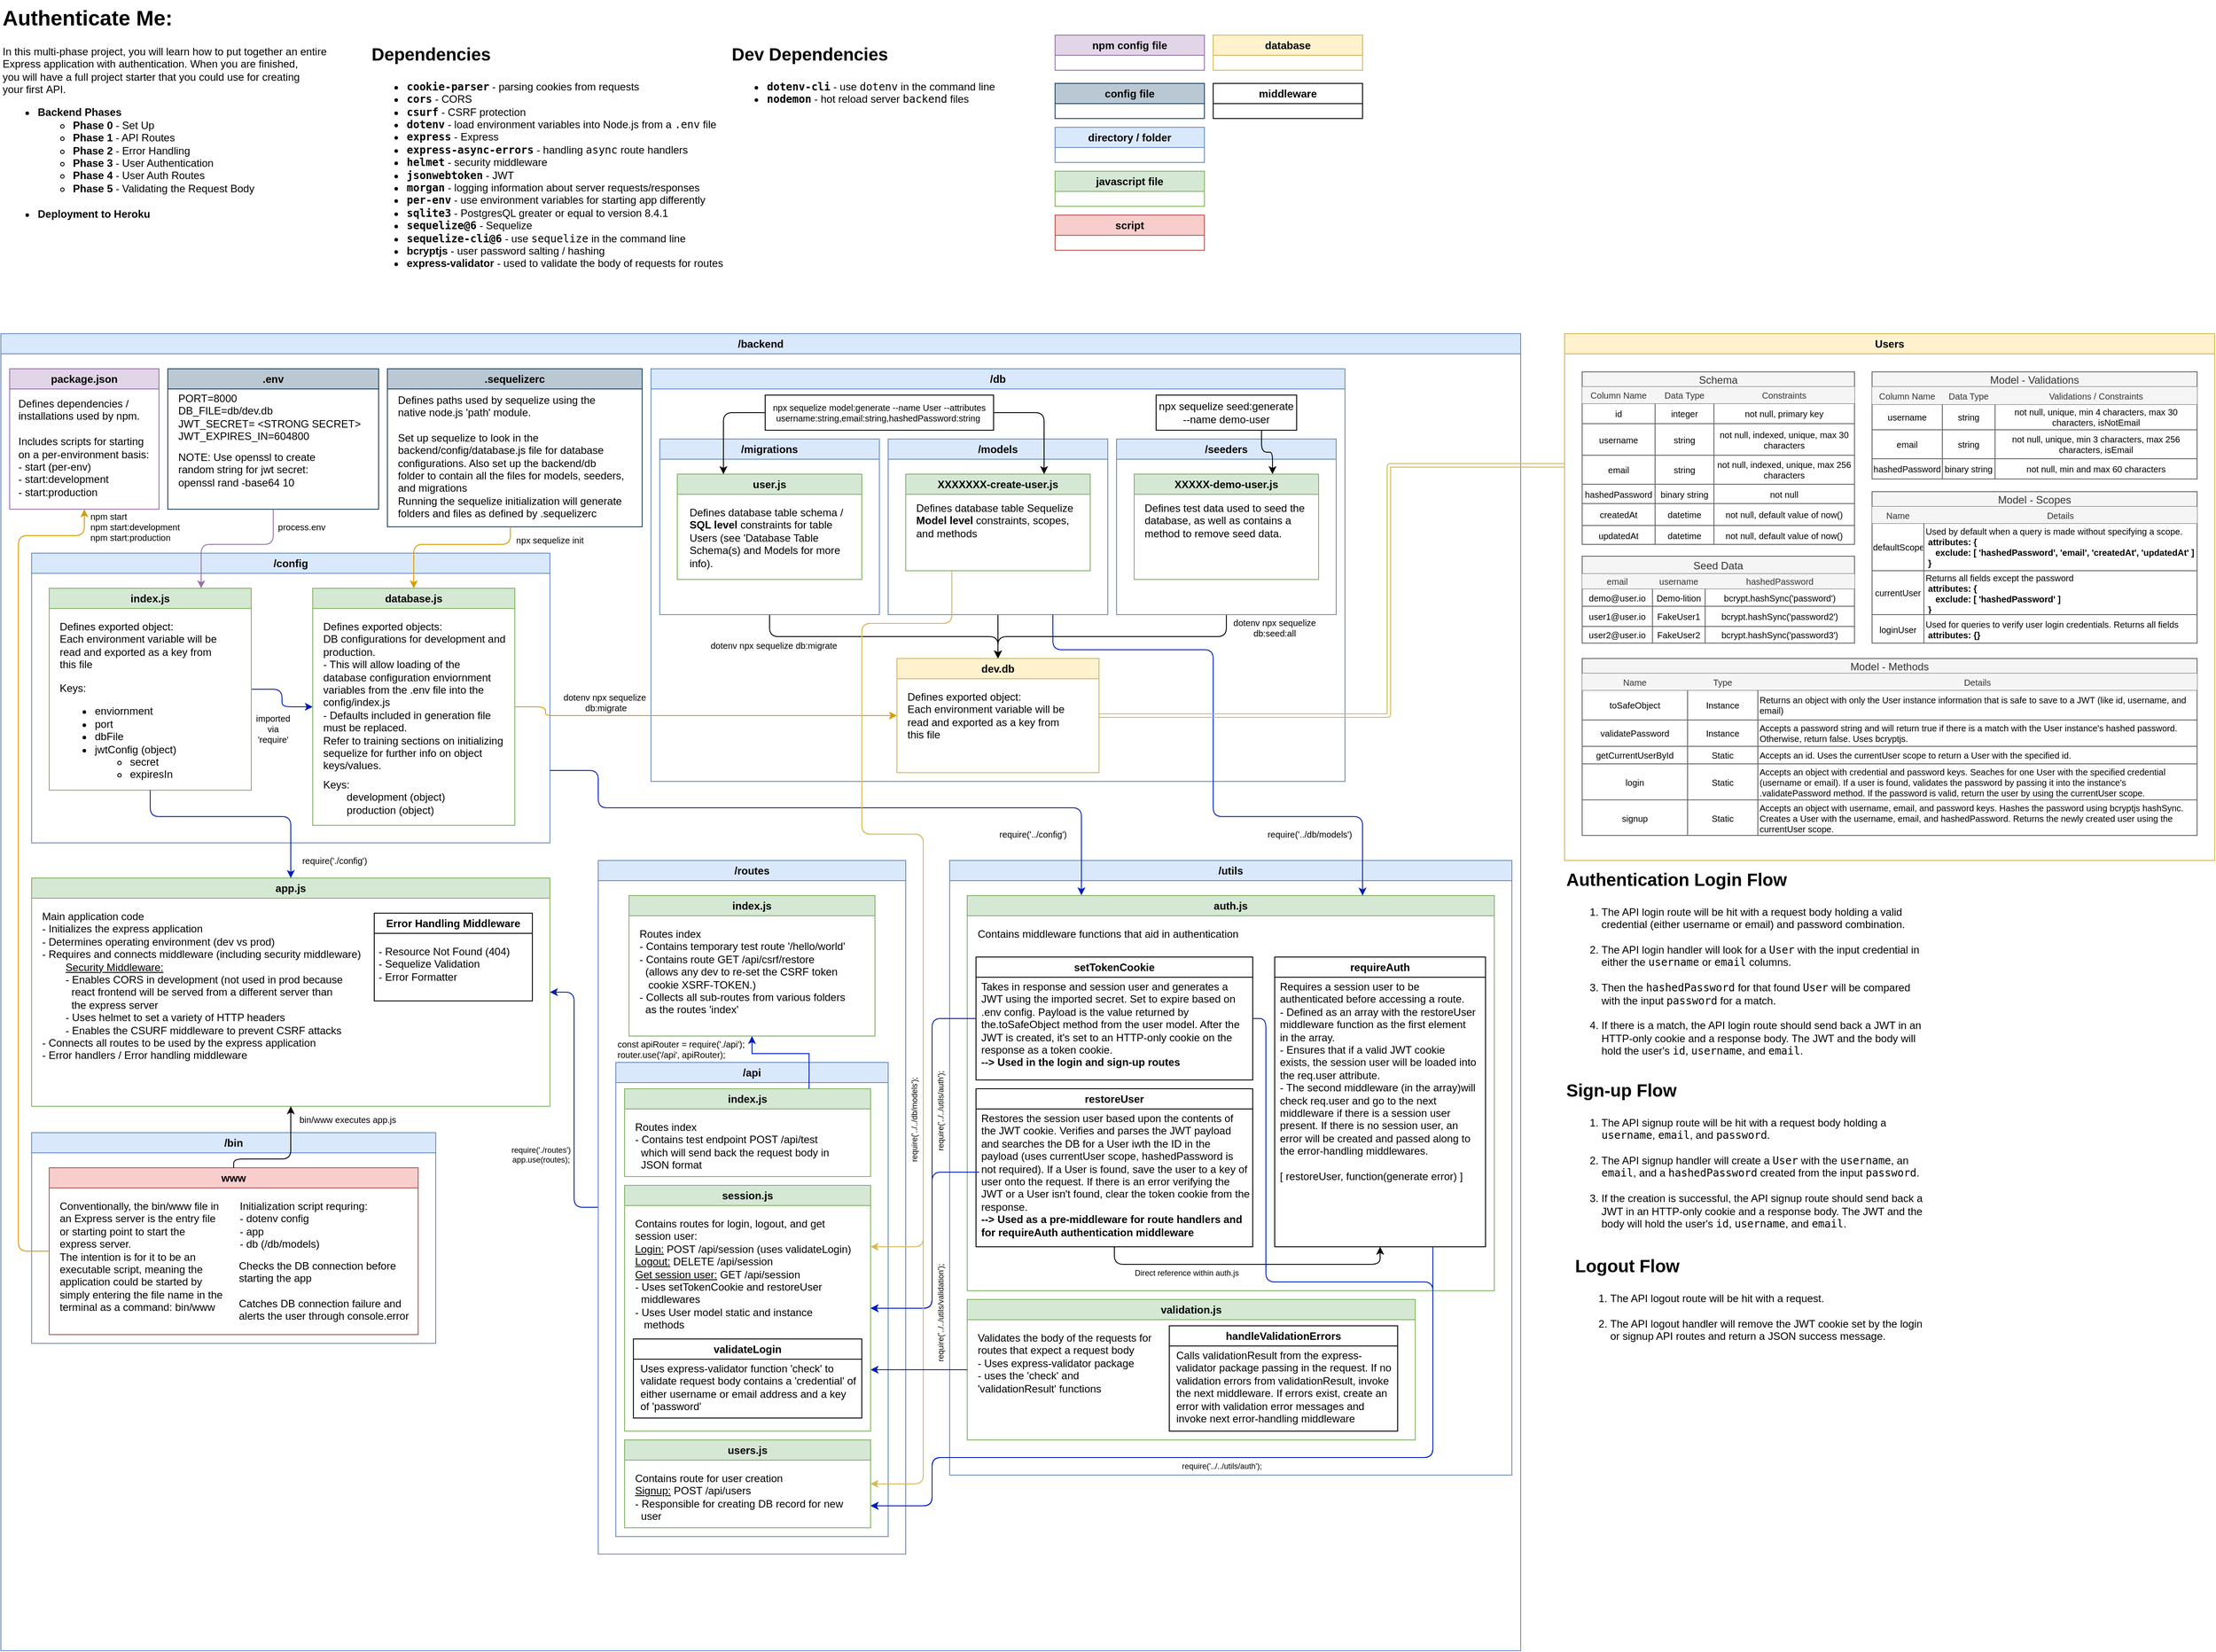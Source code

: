 <mxfile version="24.7.5">
  <diagram name="Page-1" id="1tvuOQJT0n1HeKmIc-OV">
    <mxGraphModel dx="1878" dy="968" grid="1" gridSize="10" guides="1" tooltips="1" connect="1" arrows="1" fold="1" page="1" pageScale="1" pageWidth="3300" pageHeight="2339" math="0" shadow="0">
      <root>
        <mxCell id="0" />
        <mxCell id="1" parent="0" />
        <mxCell id="GpSlVhP3Auss_XkfHNzA-2" value="&lt;h1 style=&quot;margin-top: 0px;&quot;&gt;&lt;font style=&quot;font-size: 20px;&quot;&gt;Dependencies&lt;/font&gt;&lt;/h1&gt;&lt;ul&gt;&lt;li&gt;&lt;code&gt;&lt;b&gt;cookie-parser&lt;/b&gt;&lt;/code&gt; - parsing cookies from requests&lt;/li&gt;&lt;li&gt;&lt;code&gt;&lt;b&gt;cors&lt;/b&gt;&lt;/code&gt; - CORS&lt;/li&gt;&lt;li&gt;&lt;code&gt;&lt;b&gt;csurf&lt;/b&gt;&lt;/code&gt; - CSRF protection&lt;/li&gt;&lt;li&gt;&lt;code&gt;&lt;b&gt;dotenv&lt;/b&gt;&lt;/code&gt; - load environment variables into Node.js from a &lt;code&gt;.env&lt;/code&gt; file&lt;/li&gt;&lt;li&gt;&lt;code&gt;&lt;b&gt;express&lt;/b&gt;&lt;/code&gt; - Express&lt;/li&gt;&lt;li&gt;&lt;code&gt;&lt;b&gt;express-async-errors&lt;/b&gt;&lt;/code&gt; - handling &lt;code&gt;async&lt;/code&gt; route handlers&lt;/li&gt;&lt;li&gt;&lt;code&gt;&lt;b&gt;helmet&lt;/b&gt;&lt;/code&gt; - security middleware&lt;/li&gt;&lt;li&gt;&lt;code&gt;&lt;b&gt;jsonwebtoken&lt;/b&gt;&lt;/code&gt; - JWT&lt;/li&gt;&lt;li&gt;&lt;code&gt;&lt;b&gt;morgan&lt;/b&gt;&lt;/code&gt; - logging information about server requests/responses&lt;/li&gt;&lt;li&gt;&lt;code&gt;&lt;b&gt;per-env&lt;/b&gt;&lt;/code&gt; - use environment variables for starting app differently&lt;/li&gt;&lt;li&gt;&lt;code&gt;&lt;b&gt;sqlite3&lt;/b&gt;&lt;/code&gt; - PostgresQL greater or equal to version 8.4.1&lt;/li&gt;&lt;li&gt;&lt;code&gt;&lt;b&gt;sequelize@6&lt;/b&gt;&lt;/code&gt; - Sequelize&lt;/li&gt;&lt;li&gt;&lt;code&gt;&lt;b&gt;sequelize-cli@6&lt;/b&gt;&lt;/code&gt; - use &lt;code&gt;sequelize&lt;/code&gt; in the command line&lt;/li&gt;&lt;li&gt;&lt;b&gt;bcryptjs&lt;/b&gt;&amp;nbsp;- user password salting / hashing&lt;/li&gt;&lt;li&gt;&lt;b&gt;express-validator&lt;/b&gt;&amp;nbsp;- used to validate the body of requests for routes&lt;/li&gt;&lt;/ul&gt;" style="text;html=1;whiteSpace=wrap;overflow=hidden;rounded=0;" parent="1" vertex="1">
          <mxGeometry x="460" y="50" width="410" height="270" as="geometry" />
        </mxCell>
        <mxCell id="GpSlVhP3Auss_XkfHNzA-3" value="&lt;h1 style=&quot;margin-top: 0px;&quot;&gt;&lt;font style=&quot;font-size: 20px;&quot;&gt;Dev Dependencies&lt;/font&gt;&lt;/h1&gt;&lt;ul&gt;&lt;li&gt;&lt;b&gt;&lt;code&gt;dotenv-cli&lt;/code&gt; &lt;/b&gt;- use &lt;code&gt;dotenv&lt;/code&gt; in the command line&lt;/li&gt;&lt;li&gt;&lt;code&gt;&lt;b&gt;nodemon&lt;/b&gt;&lt;/code&gt; - hot reload server &lt;code&gt;backend&lt;/code&gt; files&lt;/li&gt;&lt;/ul&gt;" style="text;html=1;whiteSpace=wrap;overflow=hidden;rounded=0;" parent="1" vertex="1">
          <mxGeometry x="870" y="50" width="380" height="90" as="geometry" />
        </mxCell>
        <mxCell id="GpSlVhP3Auss_XkfHNzA-4" value="&lt;h1 style=&quot;margin-top: 0px;&quot;&gt;Authenticate Me:&lt;/h1&gt;&lt;p&gt;In this multi-phase project, you will learn how to put together an entire&amp;nbsp;&lt;br&gt;&lt;span style=&quot;background-color: initial;&quot;&gt;Express application with authentication. When you are finished, &lt;br&gt;you will have a full project starter that you could use for creating &lt;br&gt;your first&amp;nbsp;&lt;/span&gt;&lt;span style=&quot;background-color: initial;&quot;&gt;API.&lt;/span&gt;&lt;/p&gt;&lt;ul&gt;&lt;li&gt;&lt;b&gt;Backend Phases&lt;/b&gt;&lt;ul&gt;&lt;li&gt;&lt;b&gt;Phase 0&lt;/b&gt; - Set Up&lt;/li&gt;&lt;li&gt;&lt;b&gt;Phase 1&lt;/b&gt; - API Routes&lt;/li&gt;&lt;li&gt;&lt;b&gt;Phase 2&lt;/b&gt; - Error Handling&lt;/li&gt;&lt;li&gt;&lt;b&gt;Phase 3&lt;/b&gt; - User Authentication&lt;/li&gt;&lt;li&gt;&lt;b&gt;Phase 4&lt;/b&gt; - User Auth Routes&lt;/li&gt;&lt;li&gt;&lt;b&gt;Phase 5&lt;/b&gt; - Validating the Request Body&lt;/li&gt;&lt;/ul&gt;&lt;/li&gt;&lt;br&gt;&lt;li&gt;&lt;b&gt;Deployment to Heroku&lt;/b&gt;&lt;/li&gt;&lt;/ul&gt;" style="text;html=1;whiteSpace=wrap;overflow=hidden;rounded=0;" parent="1" vertex="1">
          <mxGeometry x="40" y="10" width="380" height="270" as="geometry" />
        </mxCell>
        <mxCell id="GpSlVhP3Auss_XkfHNzA-41" value="/backend" style="swimlane;whiteSpace=wrap;html=1;startSize=23;fillColor=#dae8fc;strokeColor=#6c8ebf;movable=1;resizable=1;rotatable=1;deletable=1;editable=1;locked=0;connectable=1;" parent="1" vertex="1">
          <mxGeometry x="40" y="390" width="1730" height="1500" as="geometry" />
        </mxCell>
        <mxCell id="GpSlVhP3Auss_XkfHNzA-20" value=".env" style="swimlane;whiteSpace=wrap;html=1;startSize=23;fillColor=#bac8d3;strokeColor=#23445d;" parent="GpSlVhP3Auss_XkfHNzA-41" vertex="1">
          <mxGeometry x="190" y="40" width="240" height="160" as="geometry" />
        </mxCell>
        <mxCell id="GpSlVhP3Auss_XkfHNzA-35" value="NOTE: Use openssl to create random string for jwt secret:&lt;div&gt;openssl rand -base64 10&lt;/div&gt;" style="text;html=1;align=left;verticalAlign=middle;whiteSpace=wrap;rounded=0;" parent="GpSlVhP3Auss_XkfHNzA-20" vertex="1">
          <mxGeometry x="10" y="90" width="190" height="50" as="geometry" />
        </mxCell>
        <mxCell id="GpSlVhP3Auss_XkfHNzA-21" value="&lt;div&gt;PORT=8000&lt;/div&gt;&lt;div&gt;DB_FILE=db/dev.db&lt;/div&gt;&lt;div&gt;JWT_SECRET= &amp;lt;STRONG SECRET&amp;gt;&lt;/div&gt;&lt;div style=&quot;&quot;&gt;JWT_EXPIRES_IN=604800&lt;/div&gt;" style="text;html=1;align=left;verticalAlign=middle;resizable=0;points=[];autosize=1;strokeColor=none;fillColor=none;" parent="GpSlVhP3Auss_XkfHNzA-20" vertex="1">
          <mxGeometry x="10" y="20" width="230" height="70" as="geometry" />
        </mxCell>
        <mxCell id="GpSlVhP3Auss_XkfHNzA-40" value="/config" style="swimlane;whiteSpace=wrap;html=1;fillColor=#dae8fc;strokeColor=#6c8ebf;" parent="GpSlVhP3Auss_XkfHNzA-41" vertex="1">
          <mxGeometry x="35" y="250" width="590" height="330" as="geometry" />
        </mxCell>
        <mxCell id="GpSlVhP3Auss_XkfHNzA-75" style="edgeStyle=orthogonalEdgeStyle;rounded=1;orthogonalLoop=1;jettySize=auto;html=1;exitX=1;exitY=0.5;exitDx=0;exitDy=0;entryX=0;entryY=0.5;entryDx=0;entryDy=0;fillColor=#0050ef;strokeColor=#001DBC;curved=0;" parent="GpSlVhP3Auss_XkfHNzA-40" source="GpSlVhP3Auss_XkfHNzA-36" target="GpSlVhP3Auss_XkfHNzA-52" edge="1">
          <mxGeometry relative="1" as="geometry" />
        </mxCell>
        <mxCell id="GpSlVhP3Auss_XkfHNzA-36" value="index.js" style="swimlane;whiteSpace=wrap;html=1;align=center;fillColor=#d5e8d4;strokeColor=#82b366;" parent="GpSlVhP3Auss_XkfHNzA-40" vertex="1">
          <mxGeometry x="20" y="40" width="230" height="230" as="geometry" />
        </mxCell>
        <mxCell id="GpSlVhP3Auss_XkfHNzA-38" value="Defines exported object:&lt;div&gt;Each environment variable will be read and exported as a key from this file&amp;nbsp;&lt;/div&gt;" style="text;html=1;align=left;verticalAlign=top;whiteSpace=wrap;rounded=0;" parent="GpSlVhP3Auss_XkfHNzA-36" vertex="1">
          <mxGeometry x="10" y="30" width="190" height="70" as="geometry" />
        </mxCell>
        <mxCell id="GpSlVhP3Auss_XkfHNzA-39" value="Keys:&lt;div&gt;&lt;ul&gt;&lt;li&gt;enviornment&lt;/li&gt;&lt;li&gt;port&lt;/li&gt;&lt;li&gt;dbFile&lt;/li&gt;&lt;li&gt;jwtConfig (object)&lt;/li&gt;&lt;ul&gt;&lt;li&gt;secret&lt;/li&gt;&lt;li&gt;expiresIn&lt;/li&gt;&lt;/ul&gt;&lt;/ul&gt;&lt;/div&gt;&lt;div&gt;&lt;br&gt;&lt;/div&gt;" style="text;html=1;align=left;verticalAlign=top;whiteSpace=wrap;rounded=0;" parent="GpSlVhP3Auss_XkfHNzA-36" vertex="1">
          <mxGeometry x="10" y="100" width="200" height="110" as="geometry" />
        </mxCell>
        <mxCell id="GpSlVhP3Auss_XkfHNzA-52" value="database.js" style="swimlane;whiteSpace=wrap;html=1;align=center;startSize=23;fillColor=#d5e8d4;strokeColor=#82b366;" parent="GpSlVhP3Auss_XkfHNzA-40" vertex="1">
          <mxGeometry x="320" y="40" width="230" height="270" as="geometry" />
        </mxCell>
        <mxCell id="GpSlVhP3Auss_XkfHNzA-53" value="Defines exported objects:&lt;div&gt;DB configurations for development and production.&amp;nbsp;&lt;/div&gt;&lt;div&gt;- This will allow loading of the database configuration enviornment variables from the .env file into the config/index.js&lt;/div&gt;&lt;div&gt;- Defaults included in generation file must be replaced.&lt;/div&gt;&lt;div&gt;Refer to training sections on initializing sequelize for further info on object keys/values.&lt;/div&gt;" style="text;html=1;align=left;verticalAlign=top;whiteSpace=wrap;rounded=0;" parent="GpSlVhP3Auss_XkfHNzA-52" vertex="1">
          <mxGeometry x="10" y="30" width="210" height="180" as="geometry" />
        </mxCell>
        <mxCell id="GpSlVhP3Auss_XkfHNzA-54" value="Keys:&lt;div&gt;&lt;span style=&quot;white-space: pre;&quot;&gt;&#x9;&lt;/span&gt;development (object)&lt;/div&gt;&lt;div&gt;&lt;span style=&quot;white-space: pre;&quot;&gt;&#x9;&lt;/span&gt;production (object)&lt;br&gt;&lt;div&gt;&lt;br&gt;&lt;/div&gt;&lt;/div&gt;" style="text;html=1;align=left;verticalAlign=top;whiteSpace=wrap;rounded=0;" parent="GpSlVhP3Auss_XkfHNzA-52" vertex="1">
          <mxGeometry x="10" y="210" width="200" height="60" as="geometry" />
        </mxCell>
        <mxCell id="GpSlVhP3Auss_XkfHNzA-76" value="imported via &#39;require&#39;" style="text;html=1;align=center;verticalAlign=middle;whiteSpace=wrap;rounded=0;fontSize=10;" parent="GpSlVhP3Auss_XkfHNzA-40" vertex="1">
          <mxGeometry x="250" y="180" width="50" height="40" as="geometry" />
        </mxCell>
        <mxCell id="GpSlVhP3Auss_XkfHNzA-46" value="/db" style="swimlane;whiteSpace=wrap;html=1;fillColor=#dae8fc;strokeColor=#6c8ebf;movable=1;resizable=1;rotatable=1;deletable=1;editable=1;locked=0;connectable=1;" parent="GpSlVhP3Auss_XkfHNzA-41" vertex="1">
          <mxGeometry x="740" y="40" width="790" height="470" as="geometry" />
        </mxCell>
        <mxCell id="TN3s48xv0ag6netvd0yR-34" style="edgeStyle=orthogonalEdgeStyle;rounded=1;orthogonalLoop=1;jettySize=auto;html=1;exitX=0.5;exitY=1;exitDx=0;exitDy=0;entryX=0.5;entryY=0;entryDx=0;entryDy=0;curved=0;" parent="GpSlVhP3Auss_XkfHNzA-46" source="GpSlVhP3Auss_XkfHNzA-77" target="GpSlVhP3Auss_XkfHNzA-80" edge="1">
          <mxGeometry relative="1" as="geometry" />
        </mxCell>
        <mxCell id="GpSlVhP3Auss_XkfHNzA-77" value="/migrations" style="swimlane;whiteSpace=wrap;html=1;fillColor=#dae8fc;strokeColor=#6c8ebf;movable=1;resizable=1;rotatable=1;deletable=1;editable=1;locked=0;connectable=1;" parent="GpSlVhP3Auss_XkfHNzA-46" vertex="1">
          <mxGeometry x="10" y="80" width="250" height="200" as="geometry" />
        </mxCell>
        <mxCell id="xRNBOfDQ-NbFJoLuyLIO-27" value="user.js" style="swimlane;whiteSpace=wrap;html=1;align=center;fillColor=#d5e8d4;strokeColor=#82b366;" parent="GpSlVhP3Auss_XkfHNzA-77" vertex="1">
          <mxGeometry x="20" y="40" width="210" height="120" as="geometry" />
        </mxCell>
        <mxCell id="xRNBOfDQ-NbFJoLuyLIO-29" value="Defines database table schema / &lt;b&gt;SQL level&lt;/b&gt; constraints for table Users (see &#39;Database Table Schema(s) and Models for more info)." style="text;html=1;align=left;verticalAlign=top;whiteSpace=wrap;rounded=0;" parent="xRNBOfDQ-NbFJoLuyLIO-27" vertex="1">
          <mxGeometry x="11.5" y="30" width="190" height="70" as="geometry" />
        </mxCell>
        <mxCell id="TN3s48xv0ag6netvd0yR-37" style="edgeStyle=orthogonalEdgeStyle;rounded=1;orthogonalLoop=1;jettySize=auto;html=1;exitX=0.5;exitY=1;exitDx=0;exitDy=0;entryX=0.5;entryY=0;entryDx=0;entryDy=0;curved=0;" parent="GpSlVhP3Auss_XkfHNzA-46" source="GpSlVhP3Auss_XkfHNzA-78" target="GpSlVhP3Auss_XkfHNzA-80" edge="1">
          <mxGeometry relative="1" as="geometry" />
        </mxCell>
        <mxCell id="GpSlVhP3Auss_XkfHNzA-78" value="/models" style="swimlane;whiteSpace=wrap;html=1;fillColor=#dae8fc;strokeColor=#6c8ebf;movable=1;resizable=1;rotatable=1;deletable=1;editable=1;locked=0;connectable=1;" parent="GpSlVhP3Auss_XkfHNzA-46" vertex="1">
          <mxGeometry x="270" y="80" width="250" height="200" as="geometry" />
        </mxCell>
        <mxCell id="xRNBOfDQ-NbFJoLuyLIO-28" value="XXXXXXX-create-user.js" style="swimlane;whiteSpace=wrap;html=1;align=center;fillColor=#d5e8d4;strokeColor=#82b366;" parent="GpSlVhP3Auss_XkfHNzA-78" vertex="1">
          <mxGeometry x="20" y="40" width="210" height="110" as="geometry" />
        </mxCell>
        <mxCell id="xRNBOfDQ-NbFJoLuyLIO-39" value="Defines database table Sequelize &lt;b&gt;Model level&lt;/b&gt;&amp;nbsp;constraints, scopes, and methods" style="text;html=1;align=left;verticalAlign=top;whiteSpace=wrap;rounded=0;" parent="xRNBOfDQ-NbFJoLuyLIO-28" vertex="1">
          <mxGeometry x="10" y="25" width="190" height="70" as="geometry" />
        </mxCell>
        <mxCell id="TN3s48xv0ag6netvd0yR-36" style="edgeStyle=orthogonalEdgeStyle;rounded=1;orthogonalLoop=1;jettySize=auto;html=1;exitX=0.5;exitY=1;exitDx=0;exitDy=0;entryX=0.5;entryY=0;entryDx=0;entryDy=0;curved=0;" parent="GpSlVhP3Auss_XkfHNzA-46" source="GpSlVhP3Auss_XkfHNzA-79" target="GpSlVhP3Auss_XkfHNzA-80" edge="1">
          <mxGeometry relative="1" as="geometry" />
        </mxCell>
        <mxCell id="GpSlVhP3Auss_XkfHNzA-79" value="/seeders" style="swimlane;whiteSpace=wrap;html=1;fillColor=#dae8fc;strokeColor=#6c8ebf;movable=1;resizable=1;rotatable=1;deletable=1;editable=1;locked=0;connectable=1;" parent="GpSlVhP3Auss_XkfHNzA-46" vertex="1">
          <mxGeometry x="530" y="80" width="250" height="200" as="geometry" />
        </mxCell>
        <mxCell id="xRNBOfDQ-NbFJoLuyLIO-44" value="XXXXX-demo-user.js" style="swimlane;whiteSpace=wrap;html=1;align=center;fillColor=#d5e8d4;strokeColor=#82b366;" parent="GpSlVhP3Auss_XkfHNzA-79" vertex="1">
          <mxGeometry x="20" y="40" width="210" height="120" as="geometry" />
        </mxCell>
        <mxCell id="xRNBOfDQ-NbFJoLuyLIO-45" value="Defines test data used to seed the database, as well as contains a method to remove seed data." style="text;html=1;align=left;verticalAlign=top;whiteSpace=wrap;rounded=0;" parent="xRNBOfDQ-NbFJoLuyLIO-44" vertex="1">
          <mxGeometry x="10" y="25" width="190" height="70" as="geometry" />
        </mxCell>
        <mxCell id="GpSlVhP3Auss_XkfHNzA-80" value="dev.db" style="swimlane;whiteSpace=wrap;html=1;align=center;fillColor=#fff2cc;strokeColor=#d6b656;" parent="GpSlVhP3Auss_XkfHNzA-46" vertex="1">
          <mxGeometry x="280" y="330" width="230" height="130" as="geometry" />
        </mxCell>
        <mxCell id="GpSlVhP3Auss_XkfHNzA-81" value="Defines exported object:&lt;div&gt;Each environment variable will be read and exported as a key from this file&amp;nbsp;&lt;/div&gt;" style="text;html=1;align=left;verticalAlign=top;whiteSpace=wrap;rounded=0;" parent="GpSlVhP3Auss_XkfHNzA-80" vertex="1">
          <mxGeometry x="10" y="30" width="190" height="70" as="geometry" />
        </mxCell>
        <mxCell id="xRNBOfDQ-NbFJoLuyLIO-35" style="edgeStyle=orthogonalEdgeStyle;rounded=1;orthogonalLoop=1;jettySize=auto;html=1;exitX=0;exitY=0.5;exitDx=0;exitDy=0;entryX=0.25;entryY=0;entryDx=0;entryDy=0;curved=0;" parent="GpSlVhP3Auss_XkfHNzA-46" source="xRNBOfDQ-NbFJoLuyLIO-31" target="xRNBOfDQ-NbFJoLuyLIO-27" edge="1">
          <mxGeometry relative="1" as="geometry" />
        </mxCell>
        <mxCell id="xRNBOfDQ-NbFJoLuyLIO-36" style="edgeStyle=orthogonalEdgeStyle;rounded=1;orthogonalLoop=1;jettySize=auto;html=1;exitX=1;exitY=0.5;exitDx=0;exitDy=0;entryX=0.75;entryY=0;entryDx=0;entryDy=0;curved=0;" parent="GpSlVhP3Auss_XkfHNzA-46" source="xRNBOfDQ-NbFJoLuyLIO-31" target="xRNBOfDQ-NbFJoLuyLIO-28" edge="1">
          <mxGeometry relative="1" as="geometry" />
        </mxCell>
        <mxCell id="xRNBOfDQ-NbFJoLuyLIO-31" value="npx sequelize model:generate --name User --attributes username:string,email:string,hashedPassword:string&amp;nbsp;" style="text;html=1;align=center;verticalAlign=middle;whiteSpace=wrap;rounded=0;fontSize=10;strokeColor=default;" parent="GpSlVhP3Auss_XkfHNzA-46" vertex="1">
          <mxGeometry x="130" y="30" width="260" height="40" as="geometry" />
        </mxCell>
        <mxCell id="xRNBOfDQ-NbFJoLuyLIO-38" value="dotenv npx sequelize&lt;span style=&quot;background-color: initial;&quot;&gt;&amp;nbsp;db:migrate&lt;/span&gt;" style="text;html=1;align=center;verticalAlign=middle;whiteSpace=wrap;rounded=0;fontSize=10;" parent="GpSlVhP3Auss_XkfHNzA-46" vertex="1">
          <mxGeometry x="50" y="310" width="180" height="10" as="geometry" />
        </mxCell>
        <mxCell id="xRNBOfDQ-NbFJoLuyLIO-40" value="dotenv npx sequelize&lt;br&gt;&lt;span style=&quot;background-color: initial;&quot;&gt;db:seed:all&lt;/span&gt;" style="text;html=1;align=center;verticalAlign=middle;whiteSpace=wrap;rounded=0;fontSize=10;" parent="GpSlVhP3Auss_XkfHNzA-46" vertex="1">
          <mxGeometry x="660" y="290" width="100" height="10" as="geometry" />
        </mxCell>
        <mxCell id="xRNBOfDQ-NbFJoLuyLIO-46" style="edgeStyle=orthogonalEdgeStyle;rounded=1;orthogonalLoop=1;jettySize=auto;html=1;exitX=0.75;exitY=1;exitDx=0;exitDy=0;entryX=0.75;entryY=0;entryDx=0;entryDy=0;curved=0;" parent="GpSlVhP3Auss_XkfHNzA-46" source="xRNBOfDQ-NbFJoLuyLIO-43" target="xRNBOfDQ-NbFJoLuyLIO-44" edge="1">
          <mxGeometry relative="1" as="geometry" />
        </mxCell>
        <mxCell id="xRNBOfDQ-NbFJoLuyLIO-43" value="&lt;span style=&quot;font-size: 12px; text-align: left;&quot;&gt;npx sequelize seed:generate --name demo-user&lt;/span&gt;" style="text;html=1;align=center;verticalAlign=middle;whiteSpace=wrap;rounded=0;fontSize=10;strokeColor=default;" parent="GpSlVhP3Auss_XkfHNzA-46" vertex="1">
          <mxGeometry x="575" y="30" width="160" height="40" as="geometry" />
        </mxCell>
        <mxCell id="GpSlVhP3Auss_XkfHNzA-47" value=".sequelizerc" style="swimlane;whiteSpace=wrap;html=1;fillColor=#bac8d3;strokeColor=#23445d;" parent="GpSlVhP3Auss_XkfHNzA-41" vertex="1">
          <mxGeometry x="440" y="40" width="290" height="180" as="geometry" />
        </mxCell>
        <mxCell id="GpSlVhP3Auss_XkfHNzA-51" value="Defines paths used by sequelize using the native node.js &#39;path&#39; module.&lt;div&gt;&lt;br&gt;&lt;/div&gt;&lt;div&gt;Set up sequelize to look in the backend/config/database.js file for database configurations. Also set up the backend/db folder to contain all the files for models, seeders, and migrations&lt;/div&gt;&lt;div&gt;Running the sequelize initialization will generate folders and files as defined by .sequelizerc&lt;/div&gt;" style="text;html=1;align=left;verticalAlign=middle;whiteSpace=wrap;rounded=0;" parent="GpSlVhP3Auss_XkfHNzA-47" vertex="1">
          <mxGeometry x="10" y="20" width="260" height="160" as="geometry" />
        </mxCell>
        <mxCell id="GpSlVhP3Auss_XkfHNzA-63" value="npx sequelize init" style="text;html=1;align=center;verticalAlign=middle;whiteSpace=wrap;rounded=0;fontSize=10;" parent="GpSlVhP3Auss_XkfHNzA-41" vertex="1">
          <mxGeometry x="570" y="220" width="110" height="30" as="geometry" />
        </mxCell>
        <mxCell id="GpSlVhP3Auss_XkfHNzA-74" style="edgeStyle=orthogonalEdgeStyle;rounded=1;orthogonalLoop=1;jettySize=auto;html=1;exitX=0.5;exitY=1;exitDx=0;exitDy=0;entryX=0.5;entryY=0;entryDx=0;entryDy=0;fillColor=#ffe6cc;strokeColor=#d79b00;curved=0;" parent="GpSlVhP3Auss_XkfHNzA-41" source="GpSlVhP3Auss_XkfHNzA-51" target="GpSlVhP3Auss_XkfHNzA-52" edge="1">
          <mxGeometry relative="1" as="geometry">
            <Array as="points">
              <mxPoint x="580" y="240" />
              <mxPoint x="470" y="240" />
            </Array>
          </mxGeometry>
        </mxCell>
        <mxCell id="GpSlVhP3Auss_XkfHNzA-83" style="edgeStyle=orthogonalEdgeStyle;rounded=1;orthogonalLoop=1;jettySize=auto;html=1;exitX=1;exitY=0.5;exitDx=0;exitDy=0;entryX=0;entryY=0.5;entryDx=0;entryDy=0;fillColor=#ffe6cc;strokeColor=#d79b00;curved=0;" parent="GpSlVhP3Auss_XkfHNzA-41" source="GpSlVhP3Auss_XkfHNzA-52" target="GpSlVhP3Auss_XkfHNzA-80" edge="1">
          <mxGeometry relative="1" as="geometry">
            <Array as="points">
              <mxPoint x="620" y="425" />
              <mxPoint x="620" y="435" />
            </Array>
          </mxGeometry>
        </mxCell>
        <mxCell id="GpSlVhP3Auss_XkfHNzA-85" value="process.env" style="text;html=1;align=center;verticalAlign=middle;whiteSpace=wrap;rounded=0;fontSize=10;" parent="GpSlVhP3Auss_XkfHNzA-41" vertex="1">
          <mxGeometry x="300" y="210" width="85" height="20" as="geometry" />
        </mxCell>
        <mxCell id="GpSlVhP3Auss_XkfHNzA-86" value="app.js" style="swimlane;whiteSpace=wrap;html=1;align=center;fillColor=#d5e8d4;strokeColor=#82b366;" parent="GpSlVhP3Auss_XkfHNzA-41" vertex="1">
          <mxGeometry x="35" y="620" width="590" height="260" as="geometry" />
        </mxCell>
        <mxCell id="GpSlVhP3Auss_XkfHNzA-87" value="Main application code&lt;div&gt;- Initializes the express application&lt;/div&gt;&lt;div&gt;- Determines operating environment (dev vs prod)&lt;/div&gt;&lt;div&gt;- Requires and connects middleware (including security middleware)&lt;/div&gt;&lt;div&gt;&lt;span style=&quot;white-space: pre;&quot;&gt;&#x9;&lt;/span&gt;&lt;u&gt;Security Middleware:&lt;/u&gt;&lt;/div&gt;&lt;div&gt;&lt;span style=&quot;white-space: pre;&quot;&gt;&#x9;&lt;/span&gt;- Enables CORS in development (not used in prod because&lt;br&gt;&lt;/div&gt;&lt;div&gt;&lt;span style=&quot;white-space: pre;&quot;&gt;&#x9;&lt;/span&gt;&amp;nbsp; react frontend will be served from a different server than&lt;br&gt;&lt;/div&gt;&lt;div&gt;&lt;span style=&quot;white-space: pre;&quot;&gt;&#x9;&lt;/span&gt;&amp;nbsp; the express server&lt;br&gt;&lt;/div&gt;&lt;div&gt;&lt;span style=&quot;white-space: pre;&quot;&gt;&#x9;&lt;/span&gt;- Uses helmet to set a variety of HTTP headers&lt;br&gt;&lt;/div&gt;&lt;div&gt;&lt;span style=&quot;white-space: pre;&quot;&gt;&#x9;&lt;/span&gt;- Enables the CSURF middleware to prevent CSRF attacks&lt;br&gt;&lt;/div&gt;&lt;div&gt;- Connects all routes to be used by the express application&lt;/div&gt;&lt;div&gt;- Error handlers / Error handling middleware&lt;/div&gt;" style="text;html=1;align=left;verticalAlign=top;whiteSpace=wrap;rounded=0;" parent="GpSlVhP3Auss_XkfHNzA-86" vertex="1">
          <mxGeometry x="10" y="30" width="370" height="220" as="geometry" />
        </mxCell>
        <mxCell id="Vh5eemPmoigoI3z--_Fc-7" value="Error Handling Middleware" style="swimlane;whiteSpace=wrap;html=1;align=center;" parent="GpSlVhP3Auss_XkfHNzA-86" vertex="1">
          <mxGeometry x="390" y="40" width="180" height="100" as="geometry" />
        </mxCell>
        <mxCell id="Vh5eemPmoigoI3z--_Fc-8" value="- Resource Not Found (404)&lt;div&gt;- Sequelize Validation&lt;/div&gt;&lt;div&gt;- Error Formatter&lt;/div&gt;&lt;div&gt;&lt;br&gt;&lt;/div&gt;" style="text;html=1;align=left;verticalAlign=top;whiteSpace=wrap;rounded=0;" parent="Vh5eemPmoigoI3z--_Fc-7" vertex="1">
          <mxGeometry x="2.5" y="30" width="155" height="60" as="geometry" />
        </mxCell>
        <mxCell id="GpSlVhP3Auss_XkfHNzA-89" style="edgeStyle=orthogonalEdgeStyle;rounded=1;orthogonalLoop=1;jettySize=auto;html=1;exitX=0.5;exitY=1;exitDx=0;exitDy=0;entryX=0.5;entryY=0;entryDx=0;entryDy=0;fillColor=#0050ef;strokeColor=#001DBC;curved=0;" parent="GpSlVhP3Auss_XkfHNzA-41" source="GpSlVhP3Auss_XkfHNzA-36" target="GpSlVhP3Auss_XkfHNzA-86" edge="1">
          <mxGeometry relative="1" as="geometry">
            <Array as="points">
              <mxPoint x="170" y="550" />
              <mxPoint x="330" y="550" />
            </Array>
          </mxGeometry>
        </mxCell>
        <mxCell id="GpSlVhP3Auss_XkfHNzA-90" value="require(&#39;./config&#39;)" style="text;html=1;align=center;verticalAlign=middle;whiteSpace=wrap;rounded=0;fontSize=10;" parent="GpSlVhP3Auss_XkfHNzA-41" vertex="1">
          <mxGeometry x="340" y="590" width="80" height="20" as="geometry" />
        </mxCell>
        <mxCell id="GpSlVhP3Auss_XkfHNzA-99" style="edgeStyle=orthogonalEdgeStyle;rounded=1;orthogonalLoop=1;jettySize=auto;html=1;exitX=0;exitY=0.5;exitDx=0;exitDy=0;entryX=1;entryY=0.5;entryDx=0;entryDy=0;fillColor=#0050ef;strokeColor=#001DBC;curved=0;" parent="GpSlVhP3Auss_XkfHNzA-41" source="GpSlVhP3Auss_XkfHNzA-98" target="GpSlVhP3Auss_XkfHNzA-86" edge="1">
          <mxGeometry relative="1" as="geometry" />
        </mxCell>
        <mxCell id="GpSlVhP3Auss_XkfHNzA-98" value="/routes" style="swimlane;whiteSpace=wrap;html=1;fillColor=#dae8fc;strokeColor=#6c8ebf;movable=1;resizable=1;rotatable=1;deletable=1;editable=1;locked=0;connectable=1;" parent="GpSlVhP3Auss_XkfHNzA-41" vertex="1">
          <mxGeometry x="680" y="600" width="350" height="790" as="geometry" />
        </mxCell>
        <mxCell id="GpSlVhP3Auss_XkfHNzA-101" value="index.js" style="swimlane;whiteSpace=wrap;html=1;align=center;fillColor=#d5e8d4;strokeColor=#82b366;" parent="GpSlVhP3Auss_XkfHNzA-98" vertex="1">
          <mxGeometry x="35" y="40" width="280" height="160" as="geometry" />
        </mxCell>
        <mxCell id="GpSlVhP3Auss_XkfHNzA-102" value="Routes index&lt;div&gt;- Contains temporary test route &#39;/hello/world&#39;&lt;/div&gt;&lt;div&gt;- Contains route GET /api/csrf/restore&lt;/div&gt;&lt;div&gt;&amp;nbsp; (allows any dev to re-set the CSRF token&lt;br&gt;&amp;nbsp; &amp;nbsp;cookie XSRF-TOKEN.)&lt;/div&gt;&lt;div&gt;- Collects all sub-routes from various folders&lt;br&gt;&amp;nbsp; as the routes &#39;index&#39;&lt;/div&gt;" style="text;html=1;align=left;verticalAlign=top;whiteSpace=wrap;rounded=0;" parent="GpSlVhP3Auss_XkfHNzA-101" vertex="1">
          <mxGeometry x="10" y="30" width="250" height="110" as="geometry" />
        </mxCell>
        <mxCell id="Vh5eemPmoigoI3z--_Fc-1" value="/api" style="swimlane;whiteSpace=wrap;html=1;fillColor=#dae8fc;strokeColor=#6c8ebf;movable=1;resizable=1;rotatable=1;deletable=1;editable=1;locked=0;connectable=1;" parent="GpSlVhP3Auss_XkfHNzA-98" vertex="1">
          <mxGeometry x="20" y="230" width="310" height="540" as="geometry" />
        </mxCell>
        <mxCell id="Vh5eemPmoigoI3z--_Fc-2" value="index.js" style="swimlane;whiteSpace=wrap;html=1;align=center;fillColor=#d5e8d4;strokeColor=#82b366;" parent="Vh5eemPmoigoI3z--_Fc-1" vertex="1">
          <mxGeometry x="10" y="30" width="280" height="100" as="geometry" />
        </mxCell>
        <mxCell id="Vh5eemPmoigoI3z--_Fc-3" value="Routes index&lt;div&gt;- Contains test endpoint POST /api/test&lt;br&gt;&amp;nbsp; which will send back the request body in&lt;br&gt;&amp;nbsp; JSON format&lt;/div&gt;" style="text;html=1;align=left;verticalAlign=top;whiteSpace=wrap;rounded=0;" parent="Vh5eemPmoigoI3z--_Fc-2" vertex="1">
          <mxGeometry x="10" y="30" width="250" height="70" as="geometry" />
        </mxCell>
        <mxCell id="xRNBOfDQ-NbFJoLuyLIO-294" value="session.js" style="swimlane;whiteSpace=wrap;html=1;align=center;fillColor=#d5e8d4;strokeColor=#82b366;" parent="Vh5eemPmoigoI3z--_Fc-1" vertex="1">
          <mxGeometry x="10" y="140" width="280" height="280" as="geometry" />
        </mxCell>
        <mxCell id="xRNBOfDQ-NbFJoLuyLIO-295" value="Contains routes for login, logout, and get session user:&lt;div&gt;&lt;div&gt;&lt;u&gt;Login:&lt;/u&gt; POST /api/session (uses validateLogin)&lt;/div&gt;&lt;div&gt;&lt;u&gt;Logout:&lt;/u&gt; DELETE /api/session&lt;/div&gt;&lt;div&gt;&lt;u&gt;Get session user:&lt;/u&gt; GET /api/session&lt;/div&gt;&lt;/div&gt;&lt;div&gt;- Uses setTokenCookie and restoreUser&lt;br&gt;&amp;nbsp; middlewares&lt;/div&gt;&lt;div&gt;- Uses User model static and instance&lt;br&gt;&amp;nbsp; &amp;nbsp;methods&lt;/div&gt;" style="text;html=1;align=left;verticalAlign=top;whiteSpace=wrap;rounded=0;" parent="xRNBOfDQ-NbFJoLuyLIO-294" vertex="1">
          <mxGeometry x="10" y="30" width="250" height="140" as="geometry" />
        </mxCell>
        <mxCell id="9ZuvyQgDSHmF_pNNcBE1-20" value="validateLogin" style="swimlane;whiteSpace=wrap;html=1;align=center;startSize=23;" vertex="1" parent="xRNBOfDQ-NbFJoLuyLIO-294">
          <mxGeometry x="10" y="175" width="260" height="90" as="geometry" />
        </mxCell>
        <mxCell id="9ZuvyQgDSHmF_pNNcBE1-21" value="Uses express-validator function &#39;check&#39; to validate request body contains a &#39;credential&#39; of either username or email address and a key of &#39;password&#39;" style="text;html=1;align=left;verticalAlign=top;whiteSpace=wrap;rounded=0;" vertex="1" parent="9ZuvyQgDSHmF_pNNcBE1-20">
          <mxGeometry x="6.25" y="20" width="247.5" height="60" as="geometry" />
        </mxCell>
        <mxCell id="xRNBOfDQ-NbFJoLuyLIO-296" value="users.js" style="swimlane;whiteSpace=wrap;html=1;align=center;fillColor=#d5e8d4;strokeColor=#82b366;" parent="Vh5eemPmoigoI3z--_Fc-1" vertex="1">
          <mxGeometry x="10" y="430" width="280" height="100" as="geometry" />
        </mxCell>
        <mxCell id="xRNBOfDQ-NbFJoLuyLIO-297" value="Contains route for user creation&lt;div&gt;&lt;u&gt;Signup:&lt;/u&gt;&amp;nbsp;POST /api/users&lt;/div&gt;&lt;div&gt;- Responsible for creating DB record for new&lt;br&gt;&amp;nbsp; user&lt;/div&gt;" style="text;html=1;align=left;verticalAlign=top;whiteSpace=wrap;rounded=0;" parent="xRNBOfDQ-NbFJoLuyLIO-296" vertex="1">
          <mxGeometry x="10" y="30" width="250" height="70" as="geometry" />
        </mxCell>
        <mxCell id="Vh5eemPmoigoI3z--_Fc-6" value="&lt;div&gt;const apiRouter = require(&#39;./api&#39;);&lt;/div&gt;&lt;div&gt;router.use(&#39;/api&#39;, apiRouter);&lt;/div&gt;" style="text;html=1;align=left;verticalAlign=middle;whiteSpace=wrap;rounded=0;fontSize=10;" parent="GpSlVhP3Auss_XkfHNzA-98" vertex="1">
          <mxGeometry x="20" y="200" width="150" height="30" as="geometry" />
        </mxCell>
        <mxCell id="xRNBOfDQ-NbFJoLuyLIO-183" style="edgeStyle=orthogonalEdgeStyle;rounded=0;orthogonalLoop=1;jettySize=auto;html=1;exitX=0.75;exitY=0;exitDx=0;exitDy=0;entryX=0.5;entryY=1;entryDx=0;entryDy=0;fillColor=#0050ef;strokeColor=#001DBC;" parent="GpSlVhP3Auss_XkfHNzA-98" source="Vh5eemPmoigoI3z--_Fc-2" target="GpSlVhP3Auss_XkfHNzA-101" edge="1">
          <mxGeometry relative="1" as="geometry">
            <Array as="points">
              <mxPoint x="240" y="220" />
              <mxPoint x="175" y="220" />
            </Array>
          </mxGeometry>
        </mxCell>
        <mxCell id="GpSlVhP3Auss_XkfHNzA-100" value="require(&#39;./routes&#39;)&lt;div style=&quot;font-size: 9px;&quot;&gt;app.use(routes);&lt;/div&gt;" style="text;html=1;align=center;verticalAlign=middle;whiteSpace=wrap;rounded=0;fontSize=9;" parent="GpSlVhP3Auss_XkfHNzA-41" vertex="1">
          <mxGeometry x="570" y="920" width="90" height="30" as="geometry" />
        </mxCell>
        <mxCell id="GpSlVhP3Auss_XkfHNzA-105" value="/bin" style="swimlane;whiteSpace=wrap;html=1;fillColor=#dae8fc;strokeColor=#6c8ebf;movable=1;resizable=1;rotatable=1;deletable=1;editable=1;locked=0;connectable=1;" parent="GpSlVhP3Auss_XkfHNzA-41" vertex="1">
          <mxGeometry x="35" y="910" width="460" height="240" as="geometry" />
        </mxCell>
        <mxCell id="GpSlVhP3Auss_XkfHNzA-106" value="www" style="swimlane;whiteSpace=wrap;html=1;align=center;fillColor=#f8cecc;strokeColor=#b85450;" parent="GpSlVhP3Auss_XkfHNzA-105" vertex="1">
          <mxGeometry x="20" y="40" width="420" height="190" as="geometry" />
        </mxCell>
        <mxCell id="GpSlVhP3Auss_XkfHNzA-107" value="Conventionally, the bin/www file in an Express server is the entry file or starting point to start the express server.&lt;div&gt;The intention is for it to be an executable script, meaning the application could be started by simply entering the file name in the terminal as a command: bin/www&lt;/div&gt;" style="text;html=1;align=left;verticalAlign=top;whiteSpace=wrap;rounded=0;" parent="GpSlVhP3Auss_XkfHNzA-106" vertex="1">
          <mxGeometry x="10" y="30" width="190" height="140" as="geometry" />
        </mxCell>
        <mxCell id="GpSlVhP3Auss_XkfHNzA-108" value="Initialization script requring:&lt;div&gt;- dotenv config&lt;/div&gt;&lt;div&gt;- app&lt;/div&gt;&lt;div&gt;- db (/db/models)&lt;/div&gt;&lt;div&gt;&lt;br&gt;&lt;/div&gt;&lt;div&gt;&lt;br&gt;&lt;/div&gt;" style="text;html=1;align=left;verticalAlign=top;whiteSpace=wrap;rounded=0;" parent="GpSlVhP3Auss_XkfHNzA-106" vertex="1">
          <mxGeometry x="215" y="30" width="190" height="70" as="geometry" />
        </mxCell>
        <mxCell id="GpSlVhP3Auss_XkfHNzA-109" value="&lt;div style=&quot;text-align: left;&quot;&gt;Checks the DB connection before starting the app&lt;/div&gt;&lt;div style=&quot;text-align: left;&quot;&gt;&lt;br&gt;&lt;/div&gt;&lt;div style=&quot;text-align: left;&quot;&gt;Catches DB connection failure and alerts the user through console.error&lt;/div&gt;" style="text;html=1;align=center;verticalAlign=middle;whiteSpace=wrap;rounded=0;" parent="GpSlVhP3Auss_XkfHNzA-106" vertex="1">
          <mxGeometry x="215" y="100" width="210" height="80" as="geometry" />
        </mxCell>
        <mxCell id="GpSlVhP3Auss_XkfHNzA-112" style="edgeStyle=orthogonalEdgeStyle;rounded=1;orthogonalLoop=1;jettySize=auto;html=1;exitX=0.5;exitY=0;exitDx=0;exitDy=0;entryX=0.5;entryY=1;entryDx=0;entryDy=0;curved=0;" parent="GpSlVhP3Auss_XkfHNzA-41" source="GpSlVhP3Auss_XkfHNzA-106" target="GpSlVhP3Auss_XkfHNzA-86" edge="1">
          <mxGeometry relative="1" as="geometry">
            <Array as="points">
              <mxPoint x="265" y="940" />
              <mxPoint x="330" y="940" />
            </Array>
          </mxGeometry>
        </mxCell>
        <mxCell id="GpSlVhP3Auss_XkfHNzA-113" value="package.json" style="swimlane;whiteSpace=wrap;html=1;fillColor=#e1d5e7;strokeColor=#9673a6;" parent="GpSlVhP3Auss_XkfHNzA-41" vertex="1">
          <mxGeometry x="10" y="40" width="170" height="160" as="geometry" />
        </mxCell>
        <mxCell id="GpSlVhP3Auss_XkfHNzA-114" value="Defines dependencies / installations used by npm.&lt;div&gt;&lt;br&gt;&lt;/div&gt;&lt;div&gt;Includes scripts for starting on a per-environment basis:&lt;/div&gt;&lt;div&gt;- start (per-env)&lt;/div&gt;&lt;div&gt;- start:development&lt;/div&gt;&lt;div&gt;- start:production&lt;/div&gt;" style="text;html=1;align=left;verticalAlign=middle;whiteSpace=wrap;rounded=0;" parent="GpSlVhP3Auss_XkfHNzA-113" vertex="1">
          <mxGeometry x="7.5" y="30" width="155" height="120" as="geometry" />
        </mxCell>
        <mxCell id="GpSlVhP3Auss_XkfHNzA-116" style="edgeStyle=orthogonalEdgeStyle;rounded=1;orthogonalLoop=1;jettySize=auto;html=1;exitX=0;exitY=0.5;exitDx=0;exitDy=0;entryX=0.5;entryY=1;entryDx=0;entryDy=0;fillColor=#ffe6cc;strokeColor=#d79b00;curved=0;" parent="GpSlVhP3Auss_XkfHNzA-41" source="GpSlVhP3Auss_XkfHNzA-106" target="GpSlVhP3Auss_XkfHNzA-113" edge="1">
          <mxGeometry relative="1" as="geometry">
            <Array as="points">
              <mxPoint x="20" y="1045" />
              <mxPoint x="20" y="230" />
              <mxPoint x="95" y="230" />
            </Array>
          </mxGeometry>
        </mxCell>
        <mxCell id="GpSlVhP3Auss_XkfHNzA-117" value="npm start&lt;div&gt;npm start:development&lt;/div&gt;&lt;div&gt;npm start:production&lt;/div&gt;" style="text;html=1;align=left;verticalAlign=middle;whiteSpace=wrap;rounded=0;fontSize=10;" parent="GpSlVhP3Auss_XkfHNzA-41" vertex="1">
          <mxGeometry x="100" y="200" width="110" height="40" as="geometry" />
        </mxCell>
        <mxCell id="GpSlVhP3Auss_XkfHNzA-84" value="dotenv npx sequelize&lt;div&gt;&amp;nbsp;db:migrate&lt;/div&gt;" style="text;html=1;align=center;verticalAlign=middle;whiteSpace=wrap;rounded=0;fontSize=10;" parent="GpSlVhP3Auss_XkfHNzA-41" vertex="1">
          <mxGeometry x="635" y="400" width="105" height="40" as="geometry" />
        </mxCell>
        <mxCell id="Vh5eemPmoigoI3z--_Fc-11" value="bin/www executes app.js" style="text;html=1;align=center;verticalAlign=middle;whiteSpace=wrap;rounded=0;fontSize=10;" parent="GpSlVhP3Auss_XkfHNzA-41" vertex="1">
          <mxGeometry x="335" y="880" width="120" height="30" as="geometry" />
        </mxCell>
        <mxCell id="xRNBOfDQ-NbFJoLuyLIO-41" style="edgeStyle=orthogonalEdgeStyle;rounded=1;orthogonalLoop=1;jettySize=auto;html=1;exitX=0.5;exitY=1;exitDx=0;exitDy=0;entryX=0.75;entryY=0;entryDx=0;entryDy=0;fillColor=#e1d5e7;strokeColor=#9673a6;curved=0;" parent="GpSlVhP3Auss_XkfHNzA-41" source="GpSlVhP3Auss_XkfHNzA-20" target="GpSlVhP3Auss_XkfHNzA-36" edge="1">
          <mxGeometry relative="1" as="geometry">
            <Array as="points">
              <mxPoint x="310" y="240" />
              <mxPoint x="228" y="240" />
              <mxPoint x="228" y="290" />
            </Array>
          </mxGeometry>
        </mxCell>
        <mxCell id="xRNBOfDQ-NbFJoLuyLIO-184" value="/utils" style="swimlane;whiteSpace=wrap;html=1;fillColor=#dae8fc;strokeColor=#6c8ebf;movable=1;resizable=1;rotatable=1;deletable=1;editable=1;locked=0;connectable=1;" parent="GpSlVhP3Auss_XkfHNzA-41" vertex="1">
          <mxGeometry x="1080" y="600" width="640" height="700" as="geometry" />
        </mxCell>
        <mxCell id="xRNBOfDQ-NbFJoLuyLIO-185" value="auth.js" style="swimlane;whiteSpace=wrap;html=1;align=center;fillColor=#d5e8d4;strokeColor=#82b366;" parent="xRNBOfDQ-NbFJoLuyLIO-184" vertex="1">
          <mxGeometry x="20" y="40" width="600" height="450" as="geometry" />
        </mxCell>
        <mxCell id="xRNBOfDQ-NbFJoLuyLIO-186" value="Contains middleware functions that aid in authentication" style="text;html=1;align=left;verticalAlign=top;whiteSpace=wrap;rounded=0;" parent="xRNBOfDQ-NbFJoLuyLIO-185" vertex="1">
          <mxGeometry x="10" y="30" width="320" height="30" as="geometry" />
        </mxCell>
        <mxCell id="xRNBOfDQ-NbFJoLuyLIO-196" value="setTokenCookie" style="swimlane;whiteSpace=wrap;html=1;align=center;" parent="xRNBOfDQ-NbFJoLuyLIO-185" vertex="1">
          <mxGeometry x="10" y="70" width="315" height="140" as="geometry" />
        </mxCell>
        <mxCell id="xRNBOfDQ-NbFJoLuyLIO-197" value="Takes in response and session user and generates a JWT using the imported secret. Set to expire based on .env config. Payload is the value returned by the.toSafeObject method from the user model. After the JWT is created, it&#39;s set to an HTTP-only cookie on the response as a token cookie.&lt;div&gt;&lt;b&gt;--&amp;gt; Used in the login and sign-up routes&lt;/b&gt;&lt;br&gt;&lt;div&gt;&lt;br&gt;&lt;/div&gt;&lt;/div&gt;" style="text;html=1;align=left;verticalAlign=top;whiteSpace=wrap;rounded=0;" parent="xRNBOfDQ-NbFJoLuyLIO-196" vertex="1">
          <mxGeometry x="3.75" y="20" width="307.5" height="110" as="geometry" />
        </mxCell>
        <mxCell id="xRNBOfDQ-NbFJoLuyLIO-292" style="edgeStyle=orthogonalEdgeStyle;rounded=1;orthogonalLoop=1;jettySize=auto;html=1;exitX=0.5;exitY=1;exitDx=0;exitDy=0;entryX=0.5;entryY=1;entryDx=0;entryDy=0;curved=0;" parent="xRNBOfDQ-NbFJoLuyLIO-185" source="xRNBOfDQ-NbFJoLuyLIO-204" target="xRNBOfDQ-NbFJoLuyLIO-206" edge="1">
          <mxGeometry relative="1" as="geometry" />
        </mxCell>
        <mxCell id="xRNBOfDQ-NbFJoLuyLIO-204" value="restoreUser" style="swimlane;whiteSpace=wrap;html=1;align=center;" parent="xRNBOfDQ-NbFJoLuyLIO-185" vertex="1">
          <mxGeometry x="10" y="220" width="315" height="180" as="geometry" />
        </mxCell>
        <mxCell id="xRNBOfDQ-NbFJoLuyLIO-205" value="&lt;div&gt;&lt;div&gt;Restores the session user based upon the contents of the JWT cookie. Verifies and parses the JWT payload and searches the DB for a User iwth the ID in the payload (uses currentUser scope, hashedPassword is not required). If a User is found, save the user to a key of user onto the request. If there is an error verifying the JWT or a User isn&#39;t found, clear the token cookie from the response.&lt;/div&gt;&lt;/div&gt;&lt;div&gt;&lt;b&gt;--&amp;gt; Used as a pre-middleware for route handlers and for requireAuth authentication middleware&lt;/b&gt;&lt;/div&gt;" style="text;html=1;align=left;verticalAlign=top;whiteSpace=wrap;rounded=0;" parent="xRNBOfDQ-NbFJoLuyLIO-204" vertex="1">
          <mxGeometry x="3.75" y="20" width="307.5" height="150" as="geometry" />
        </mxCell>
        <mxCell id="xRNBOfDQ-NbFJoLuyLIO-206" value="requireAuth" style="swimlane;whiteSpace=wrap;html=1;align=center;" parent="xRNBOfDQ-NbFJoLuyLIO-185" vertex="1">
          <mxGeometry x="350" y="70" width="240" height="330" as="geometry" />
        </mxCell>
        <mxCell id="xRNBOfDQ-NbFJoLuyLIO-207" value="&lt;div&gt;&lt;div&gt;Requires a session user to be authenticated before accessing a route.&lt;/div&gt;&lt;/div&gt;&lt;div&gt;- Defined as an array with the restoreUser middleware function as the first element in the array.&lt;/div&gt;&lt;div&gt;- Ensures that if a valid JWT cookie exists, the session user will be loaded into the req.user attribute.&lt;/div&gt;&lt;div&gt;- The second middleware (in the array)will check req.user and go to the next middleware if there is a session user present. If there is no session user, an error will be created and passed along to the error-handling middlewares.&lt;/div&gt;&lt;div&gt;&lt;br&gt;&lt;/div&gt;&lt;div&gt;[ restoreUser, function(generate error) ]&lt;/div&gt;" style="text;html=1;align=left;verticalAlign=top;whiteSpace=wrap;rounded=0;" parent="xRNBOfDQ-NbFJoLuyLIO-206" vertex="1">
          <mxGeometry x="3.75" y="20" width="226.25" height="300" as="geometry" />
        </mxCell>
        <mxCell id="xRNBOfDQ-NbFJoLuyLIO-293" value="Direct reference within auth.js" style="text;html=1;align=center;verticalAlign=middle;whiteSpace=wrap;rounded=0;fontSize=9;" parent="xRNBOfDQ-NbFJoLuyLIO-185" vertex="1">
          <mxGeometry x="180" y="420" width="140" height="20" as="geometry" />
        </mxCell>
        <mxCell id="9ZuvyQgDSHmF_pNNcBE1-8" value="require(&#39;../../utils/auth&#39;);" style="text;html=1;align=center;verticalAlign=middle;whiteSpace=wrap;rounded=0;fontSize=9;rotation=0;" vertex="1" parent="xRNBOfDQ-NbFJoLuyLIO-184">
          <mxGeometry x="260" y="680" width="100" height="20" as="geometry" />
        </mxCell>
        <mxCell id="9ZuvyQgDSHmF_pNNcBE1-11" value="validation.js" style="swimlane;whiteSpace=wrap;html=1;align=center;fillColor=#d5e8d4;strokeColor=#82b366;" vertex="1" parent="xRNBOfDQ-NbFJoLuyLIO-184">
          <mxGeometry x="20" y="500" width="510" height="160" as="geometry" />
        </mxCell>
        <mxCell id="9ZuvyQgDSHmF_pNNcBE1-12" value="Validates the body of the requests for routes that expect a request body&lt;div&gt;- Uses express-validator package&lt;/div&gt;&lt;div&gt;- uses the &#39;check&#39; and &#39;validationResult&#39; functions&lt;/div&gt;" style="text;html=1;align=left;verticalAlign=top;whiteSpace=wrap;rounded=0;" vertex="1" parent="9ZuvyQgDSHmF_pNNcBE1-11">
          <mxGeometry x="10" y="30" width="200" height="110" as="geometry" />
        </mxCell>
        <mxCell id="9ZuvyQgDSHmF_pNNcBE1-16" value="handleValidationErrors" style="swimlane;whiteSpace=wrap;html=1;align=center;startSize=23;" vertex="1" parent="9ZuvyQgDSHmF_pNNcBE1-11">
          <mxGeometry x="230" y="30" width="260" height="120" as="geometry" />
        </mxCell>
        <mxCell id="9ZuvyQgDSHmF_pNNcBE1-17" value="&lt;div&gt;Calls validationResult from the express-validator package passing in the request. If no validation errors from validationResult, invoke the next middleware. If errors exist, create an error with validation error messages and invoke next error-handling middleware&lt;/div&gt;" style="text;html=1;align=left;verticalAlign=top;whiteSpace=wrap;rounded=0;" vertex="1" parent="9ZuvyQgDSHmF_pNNcBE1-16">
          <mxGeometry x="6.25" y="20" width="247.5" height="100" as="geometry" />
        </mxCell>
        <mxCell id="xRNBOfDQ-NbFJoLuyLIO-198" style="edgeStyle=orthogonalEdgeStyle;rounded=1;orthogonalLoop=1;jettySize=auto;html=1;exitX=1;exitY=0.75;exitDx=0;exitDy=0;entryX=0.216;entryY=-0.001;entryDx=0;entryDy=0;entryPerimeter=0;fillColor=#0050ef;strokeColor=#001DBC;curved=0;" parent="GpSlVhP3Auss_XkfHNzA-41" source="GpSlVhP3Auss_XkfHNzA-40" target="xRNBOfDQ-NbFJoLuyLIO-185" edge="1">
          <mxGeometry relative="1" as="geometry">
            <Array as="points">
              <mxPoint x="680" y="497" />
              <mxPoint x="680" y="540" />
              <mxPoint x="1230" y="540" />
              <mxPoint x="1230" y="640" />
            </Array>
          </mxGeometry>
        </mxCell>
        <mxCell id="xRNBOfDQ-NbFJoLuyLIO-199" style="edgeStyle=orthogonalEdgeStyle;rounded=1;orthogonalLoop=1;jettySize=auto;html=1;exitX=0.75;exitY=1;exitDx=0;exitDy=0;entryX=0.75;entryY=0;entryDx=0;entryDy=0;fillColor=#0050ef;strokeColor=#001DBC;curved=0;" parent="GpSlVhP3Auss_XkfHNzA-41" source="GpSlVhP3Auss_XkfHNzA-78" target="xRNBOfDQ-NbFJoLuyLIO-185" edge="1">
          <mxGeometry relative="1" as="geometry">
            <Array as="points">
              <mxPoint x="1197" y="360" />
              <mxPoint x="1380" y="360" />
              <mxPoint x="1380" y="550" />
              <mxPoint x="1550" y="550" />
            </Array>
          </mxGeometry>
        </mxCell>
        <mxCell id="xRNBOfDQ-NbFJoLuyLIO-200" value="require(&#39;../config&#39;)" style="text;html=1;align=center;verticalAlign=middle;whiteSpace=wrap;rounded=0;fontSize=10;" parent="GpSlVhP3Auss_XkfHNzA-41" vertex="1">
          <mxGeometry x="1130" y="560" width="90" height="20" as="geometry" />
        </mxCell>
        <mxCell id="xRNBOfDQ-NbFJoLuyLIO-201" value="require(&#39;../db/models&#39;)" style="text;html=1;align=center;verticalAlign=middle;whiteSpace=wrap;rounded=0;fontSize=10;" parent="GpSlVhP3Auss_XkfHNzA-41" vertex="1">
          <mxGeometry x="1440" y="560" width="100" height="20" as="geometry" />
        </mxCell>
        <mxCell id="xRNBOfDQ-NbFJoLuyLIO-298" style="edgeStyle=orthogonalEdgeStyle;rounded=1;orthogonalLoop=1;jettySize=auto;html=1;exitX=0;exitY=0.5;exitDx=0;exitDy=0;entryX=1;entryY=0.5;entryDx=0;entryDy=0;fillColor=#0050ef;strokeColor=#001DBC;curved=0;" parent="GpSlVhP3Auss_XkfHNzA-41" source="xRNBOfDQ-NbFJoLuyLIO-205" target="xRNBOfDQ-NbFJoLuyLIO-294" edge="1">
          <mxGeometry relative="1" as="geometry">
            <Array as="points">
              <mxPoint x="1060" y="955" />
              <mxPoint x="1060" y="1110" />
            </Array>
          </mxGeometry>
        </mxCell>
        <mxCell id="xRNBOfDQ-NbFJoLuyLIO-299" style="edgeStyle=orthogonalEdgeStyle;rounded=1;orthogonalLoop=1;jettySize=auto;html=1;exitX=0;exitY=0.5;exitDx=0;exitDy=0;entryX=1;entryY=0.5;entryDx=0;entryDy=0;fillColor=#0050ef;strokeColor=#001DBC;curved=0;" parent="GpSlVhP3Auss_XkfHNzA-41" source="xRNBOfDQ-NbFJoLuyLIO-196" target="xRNBOfDQ-NbFJoLuyLIO-294" edge="1">
          <mxGeometry relative="1" as="geometry">
            <Array as="points">
              <mxPoint x="1060" y="780" />
              <mxPoint x="1060" y="1110" />
            </Array>
          </mxGeometry>
        </mxCell>
        <mxCell id="xRNBOfDQ-NbFJoLuyLIO-300" value="require(&#39;../../utils/auth&#39;);" style="text;html=1;align=center;verticalAlign=middle;whiteSpace=wrap;rounded=0;fontSize=9;rotation=-90;" parent="GpSlVhP3Auss_XkfHNzA-41" vertex="1">
          <mxGeometry x="1020" y="880" width="100" height="10" as="geometry" />
        </mxCell>
        <mxCell id="xRNBOfDQ-NbFJoLuyLIO-314" style="edgeStyle=orthogonalEdgeStyle;rounded=1;orthogonalLoop=1;jettySize=auto;html=1;exitX=0.25;exitY=1;exitDx=0;exitDy=0;entryX=1;entryY=0.25;entryDx=0;entryDy=0;fillColor=#fff2cc;strokeColor=#d6b656;curved=0;" parent="GpSlVhP3Auss_XkfHNzA-41" source="xRNBOfDQ-NbFJoLuyLIO-28" target="xRNBOfDQ-NbFJoLuyLIO-294" edge="1">
          <mxGeometry relative="1" as="geometry">
            <Array as="points">
              <mxPoint x="1083" y="330" />
              <mxPoint x="980" y="330" />
              <mxPoint x="980" y="570" />
              <mxPoint x="1050" y="570" />
              <mxPoint x="1050" y="1040" />
            </Array>
          </mxGeometry>
        </mxCell>
        <mxCell id="xRNBOfDQ-NbFJoLuyLIO-315" value="require(&#39;../../db/models&#39;);" style="text;html=1;align=center;verticalAlign=middle;whiteSpace=wrap;rounded=0;fontSize=9;rotation=-90;" parent="GpSlVhP3Auss_XkfHNzA-41" vertex="1">
          <mxGeometry x="990" y="890" width="100" height="10" as="geometry" />
        </mxCell>
        <mxCell id="9ZuvyQgDSHmF_pNNcBE1-9" style="edgeStyle=orthogonalEdgeStyle;rounded=1;orthogonalLoop=1;jettySize=auto;html=1;exitX=0.25;exitY=1;exitDx=0;exitDy=0;entryX=1;entryY=0.5;entryDx=0;entryDy=0;fillColor=#fff2cc;strokeColor=#d6b656;curved=0;" edge="1" parent="GpSlVhP3Auss_XkfHNzA-41" source="xRNBOfDQ-NbFJoLuyLIO-28" target="xRNBOfDQ-NbFJoLuyLIO-296">
          <mxGeometry relative="1" as="geometry">
            <Array as="points">
              <mxPoint x="1083" y="330" />
              <mxPoint x="980" y="330" />
              <mxPoint x="980" y="570" />
              <mxPoint x="1050" y="570" />
              <mxPoint x="1050" y="1310" />
            </Array>
          </mxGeometry>
        </mxCell>
        <mxCell id="9ZuvyQgDSHmF_pNNcBE1-18" style="edgeStyle=orthogonalEdgeStyle;rounded=1;orthogonalLoop=1;jettySize=auto;html=1;exitX=0;exitY=0.5;exitDx=0;exitDy=0;entryX=1;entryY=0.75;entryDx=0;entryDy=0;fillColor=#0050ef;strokeColor=#001DBC;curved=0;" edge="1" parent="GpSlVhP3Auss_XkfHNzA-41" source="9ZuvyQgDSHmF_pNNcBE1-11" target="xRNBOfDQ-NbFJoLuyLIO-294">
          <mxGeometry relative="1" as="geometry">
            <Array as="points">
              <mxPoint x="1020" y="1180" />
              <mxPoint x="1020" y="1180" />
            </Array>
          </mxGeometry>
        </mxCell>
        <mxCell id="9ZuvyQgDSHmF_pNNcBE1-19" value="require(&#39;../../utils/validation&#39;);" style="text;html=1;align=center;verticalAlign=middle;whiteSpace=wrap;rounded=0;fontSize=9;rotation=-90;" vertex="1" parent="GpSlVhP3Auss_XkfHNzA-41">
          <mxGeometry x="1020" y="1110" width="100" height="10" as="geometry" />
        </mxCell>
        <mxCell id="9ZuvyQgDSHmF_pNNcBE1-6" style="edgeStyle=orthogonalEdgeStyle;rounded=1;orthogonalLoop=1;jettySize=auto;html=1;exitX=0.75;exitY=1;exitDx=0;exitDy=0;fillColor=#0050ef;strokeColor=#001DBC;curved=0;entryX=1;entryY=0.75;entryDx=0;entryDy=0;" edge="1" parent="GpSlVhP3Auss_XkfHNzA-41" source="xRNBOfDQ-NbFJoLuyLIO-206" target="xRNBOfDQ-NbFJoLuyLIO-296">
          <mxGeometry relative="1" as="geometry">
            <mxPoint x="990" y="1240" as="targetPoint" />
            <Array as="points">
              <mxPoint x="1630" y="1280" />
              <mxPoint x="1060" y="1280" />
              <mxPoint x="1060" y="1335" />
            </Array>
          </mxGeometry>
        </mxCell>
        <mxCell id="9ZuvyQgDSHmF_pNNcBE1-10" style="edgeStyle=orthogonalEdgeStyle;rounded=1;orthogonalLoop=1;jettySize=auto;html=1;exitX=1;exitY=0.5;exitDx=0;exitDy=0;fillColor=#0050ef;strokeColor=#001DBC;curved=0;entryX=1;entryY=0.75;entryDx=0;entryDy=0;" edge="1" parent="GpSlVhP3Auss_XkfHNzA-41" source="xRNBOfDQ-NbFJoLuyLIO-196" target="xRNBOfDQ-NbFJoLuyLIO-296">
          <mxGeometry relative="1" as="geometry">
            <mxPoint x="990" y="1240" as="targetPoint" />
            <Array as="points">
              <mxPoint x="1440" y="780" />
              <mxPoint x="1440" y="1080" />
              <mxPoint x="1630" y="1080" />
              <mxPoint x="1630" y="1280" />
              <mxPoint x="1060" y="1280" />
              <mxPoint x="1060" y="1335" />
            </Array>
          </mxGeometry>
        </mxCell>
        <mxCell id="TN3s48xv0ag6netvd0yR-3" value="config file" style="swimlane;whiteSpace=wrap;html=1;startSize=23;fillColor=#bac8d3;strokeColor=#23445d;" parent="1" vertex="1">
          <mxGeometry x="1240" y="105" width="170" height="40" as="geometry" />
        </mxCell>
        <mxCell id="TN3s48xv0ag6netvd0yR-21" value="directory / folder" style="swimlane;whiteSpace=wrap;html=1;fillColor=#dae8fc;strokeColor=#6c8ebf;movable=1;resizable=1;rotatable=1;deletable=1;editable=1;locked=0;connectable=1;" parent="1" vertex="1">
          <mxGeometry x="1240" y="155" width="170" height="40" as="geometry" />
        </mxCell>
        <mxCell id="TN3s48xv0ag6netvd0yR-22" value="javascript file" style="swimlane;whiteSpace=wrap;html=1;align=center;fillColor=#d5e8d4;strokeColor=#82b366;" parent="1" vertex="1">
          <mxGeometry x="1240" y="205" width="170" height="40" as="geometry" />
        </mxCell>
        <mxCell id="TN3s48xv0ag6netvd0yR-25" value="script" style="swimlane;whiteSpace=wrap;html=1;align=center;fillColor=#f8cecc;strokeColor=#b85450;" parent="1" vertex="1">
          <mxGeometry x="1240" y="255" width="170" height="40" as="geometry" />
        </mxCell>
        <mxCell id="TN3s48xv0ag6netvd0yR-29" value="npm config file" style="swimlane;whiteSpace=wrap;html=1;startSize=23;fillColor=#e1d5e7;strokeColor=#9673a6;" parent="1" vertex="1">
          <mxGeometry x="1240" y="50" width="170" height="40" as="geometry" />
        </mxCell>
        <mxCell id="TN3s48xv0ag6netvd0yR-30" value="database" style="swimlane;whiteSpace=wrap;html=1;align=center;fillColor=#fff2cc;strokeColor=#d6b656;" parent="1" vertex="1">
          <mxGeometry x="1420" y="50" width="170" height="40" as="geometry" />
        </mxCell>
        <mxCell id="TN3s48xv0ag6netvd0yR-32" value="middleware" style="swimlane;whiteSpace=wrap;html=1;align=center;" parent="1" vertex="1">
          <mxGeometry x="1420" y="105" width="170" height="40" as="geometry" />
        </mxCell>
        <mxCell id="xRNBOfDQ-NbFJoLuyLIO-195" style="edgeStyle=orthogonalEdgeStyle;rounded=1;orthogonalLoop=1;jettySize=auto;html=1;exitX=0;exitY=0.25;exitDx=0;exitDy=0;entryX=1;entryY=0.5;entryDx=0;entryDy=0;fillColor=#fff2cc;strokeColor=#d6b656;strokeWidth=1;shape=link;" parent="1" source="xRNBOfDQ-NbFJoLuyLIO-37" target="GpSlVhP3Auss_XkfHNzA-80" edge="1">
          <mxGeometry relative="1" as="geometry">
            <Array as="points">
              <mxPoint x="1620" y="540" />
              <mxPoint x="1620" y="825" />
            </Array>
          </mxGeometry>
        </mxCell>
        <mxCell id="xRNBOfDQ-NbFJoLuyLIO-37" value="Users" style="swimlane;whiteSpace=wrap;html=1;fillColor=#fff2cc;strokeColor=#d6b656;movable=1;resizable=1;rotatable=1;deletable=1;editable=1;locked=0;connectable=1;" parent="1" vertex="1">
          <mxGeometry x="1820" y="390" width="740" height="600" as="geometry">
            <mxRectangle x="1770" y="330" width="70" height="30" as="alternateBounds" />
          </mxGeometry>
        </mxCell>
        <mxCell id="xRNBOfDQ-NbFJoLuyLIO-1" value="Schema" style="shape=table;startSize=17;container=1;collapsible=0;childLayout=tableLayout;fillColor=#f5f5f5;fontColor=#333333;strokeColor=#666666;" parent="xRNBOfDQ-NbFJoLuyLIO-37" vertex="1">
          <mxGeometry x="20" y="43.5" width="310" height="196.5" as="geometry" />
        </mxCell>
        <mxCell id="xRNBOfDQ-NbFJoLuyLIO-114" style="shape=tableRow;horizontal=0;startSize=0;swimlaneHead=0;swimlaneBody=0;strokeColor=inherit;top=0;left=0;bottom=0;right=0;collapsible=0;dropTarget=0;fillColor=none;points=[[0,0.5],[1,0.5]];portConstraint=eastwest;" parent="xRNBOfDQ-NbFJoLuyLIO-1" vertex="1">
          <mxGeometry y="17" width="310" height="19" as="geometry" />
        </mxCell>
        <mxCell id="xRNBOfDQ-NbFJoLuyLIO-115" value="Column Name" style="shape=partialRectangle;html=1;whiteSpace=wrap;connectable=0;strokeColor=#666666;overflow=hidden;fillColor=#f5f5f5;top=0;left=0;bottom=0;right=0;pointerEvents=1;fontSize=10;fontColor=#333333;" parent="xRNBOfDQ-NbFJoLuyLIO-114" vertex="1">
          <mxGeometry width="83" height="19" as="geometry">
            <mxRectangle width="83" height="19" as="alternateBounds" />
          </mxGeometry>
        </mxCell>
        <mxCell id="xRNBOfDQ-NbFJoLuyLIO-116" value="Data Type" style="shape=partialRectangle;html=1;whiteSpace=wrap;connectable=0;strokeColor=#666666;overflow=hidden;fillColor=#f5f5f5;top=0;left=0;bottom=0;right=0;pointerEvents=1;fontSize=10;fontColor=#333333;" parent="xRNBOfDQ-NbFJoLuyLIO-114" vertex="1">
          <mxGeometry x="83" width="67" height="19" as="geometry">
            <mxRectangle width="67" height="19" as="alternateBounds" />
          </mxGeometry>
        </mxCell>
        <mxCell id="xRNBOfDQ-NbFJoLuyLIO-117" value="Constraints" style="shape=partialRectangle;html=1;whiteSpace=wrap;connectable=0;strokeColor=#666666;overflow=hidden;fillColor=#f5f5f5;top=0;left=0;bottom=0;right=0;pointerEvents=1;fontSize=10;fontColor=#333333;" parent="xRNBOfDQ-NbFJoLuyLIO-114" vertex="1">
          <mxGeometry x="150" width="160" height="19" as="geometry">
            <mxRectangle width="160" height="19" as="alternateBounds" />
          </mxGeometry>
        </mxCell>
        <mxCell id="xRNBOfDQ-NbFJoLuyLIO-2" value="" style="shape=tableRow;horizontal=0;startSize=0;swimlaneHead=0;swimlaneBody=0;strokeColor=inherit;top=0;left=0;bottom=0;right=0;collapsible=0;dropTarget=0;fillColor=none;points=[[0,0.5],[1,0.5]];portConstraint=eastwest;" parent="xRNBOfDQ-NbFJoLuyLIO-1" vertex="1">
          <mxGeometry y="36" width="310" height="23" as="geometry" />
        </mxCell>
        <mxCell id="xRNBOfDQ-NbFJoLuyLIO-3" value="id" style="shape=partialRectangle;html=1;whiteSpace=wrap;connectable=0;strokeColor=inherit;overflow=hidden;fillColor=none;top=0;left=0;bottom=0;right=0;pointerEvents=1;fontSize=10;" parent="xRNBOfDQ-NbFJoLuyLIO-2" vertex="1">
          <mxGeometry width="83" height="23" as="geometry">
            <mxRectangle width="83" height="23" as="alternateBounds" />
          </mxGeometry>
        </mxCell>
        <mxCell id="xRNBOfDQ-NbFJoLuyLIO-4" value="integer" style="shape=partialRectangle;html=1;whiteSpace=wrap;connectable=0;strokeColor=inherit;overflow=hidden;fillColor=none;top=0;left=0;bottom=0;right=0;pointerEvents=1;fontSize=10;" parent="xRNBOfDQ-NbFJoLuyLIO-2" vertex="1">
          <mxGeometry x="83" width="67" height="23" as="geometry">
            <mxRectangle width="67" height="23" as="alternateBounds" />
          </mxGeometry>
        </mxCell>
        <mxCell id="xRNBOfDQ-NbFJoLuyLIO-5" value="not null, primary key" style="shape=partialRectangle;html=1;whiteSpace=wrap;connectable=0;strokeColor=inherit;overflow=hidden;fillColor=none;top=0;left=0;bottom=0;right=0;pointerEvents=1;fontSize=10;" parent="xRNBOfDQ-NbFJoLuyLIO-2" vertex="1">
          <mxGeometry x="150" width="160" height="23" as="geometry">
            <mxRectangle width="160" height="23" as="alternateBounds" />
          </mxGeometry>
        </mxCell>
        <mxCell id="xRNBOfDQ-NbFJoLuyLIO-6" value="" style="shape=tableRow;horizontal=0;startSize=0;swimlaneHead=0;swimlaneBody=0;strokeColor=inherit;top=0;left=0;bottom=0;right=0;collapsible=0;dropTarget=0;fillColor=none;points=[[0,0.5],[1,0.5]];portConstraint=eastwest;" parent="xRNBOfDQ-NbFJoLuyLIO-1" vertex="1">
          <mxGeometry y="59" width="310" height="36" as="geometry" />
        </mxCell>
        <mxCell id="xRNBOfDQ-NbFJoLuyLIO-7" value="username" style="shape=partialRectangle;html=1;whiteSpace=wrap;connectable=0;strokeColor=inherit;overflow=hidden;fillColor=none;top=0;left=0;bottom=0;right=0;pointerEvents=1;fontSize=10;" parent="xRNBOfDQ-NbFJoLuyLIO-6" vertex="1">
          <mxGeometry width="83" height="36" as="geometry">
            <mxRectangle width="83" height="36" as="alternateBounds" />
          </mxGeometry>
        </mxCell>
        <mxCell id="xRNBOfDQ-NbFJoLuyLIO-8" value="string" style="shape=partialRectangle;html=1;whiteSpace=wrap;connectable=0;strokeColor=inherit;overflow=hidden;fillColor=none;top=0;left=0;bottom=0;right=0;pointerEvents=1;fontSize=10;" parent="xRNBOfDQ-NbFJoLuyLIO-6" vertex="1">
          <mxGeometry x="83" width="67" height="36" as="geometry">
            <mxRectangle width="67" height="36" as="alternateBounds" />
          </mxGeometry>
        </mxCell>
        <mxCell id="xRNBOfDQ-NbFJoLuyLIO-9" value="not null, indexed, unique, max 30 characters" style="shape=partialRectangle;html=1;whiteSpace=wrap;connectable=0;strokeColor=inherit;overflow=hidden;fillColor=none;top=0;left=0;bottom=0;right=0;pointerEvents=1;fontSize=10;" parent="xRNBOfDQ-NbFJoLuyLIO-6" vertex="1">
          <mxGeometry x="150" width="160" height="36" as="geometry">
            <mxRectangle width="160" height="36" as="alternateBounds" />
          </mxGeometry>
        </mxCell>
        <mxCell id="xRNBOfDQ-NbFJoLuyLIO-10" value="" style="shape=tableRow;horizontal=0;startSize=0;swimlaneHead=0;swimlaneBody=0;strokeColor=inherit;top=0;left=0;bottom=0;right=0;collapsible=0;dropTarget=0;fillColor=none;points=[[0,0.5],[1,0.5]];portConstraint=eastwest;" parent="xRNBOfDQ-NbFJoLuyLIO-1" vertex="1">
          <mxGeometry y="95" width="310" height="33" as="geometry" />
        </mxCell>
        <mxCell id="xRNBOfDQ-NbFJoLuyLIO-11" value="email" style="shape=partialRectangle;html=1;whiteSpace=wrap;connectable=0;strokeColor=inherit;overflow=hidden;fillColor=none;top=0;left=0;bottom=0;right=0;pointerEvents=1;fontSize=10;" parent="xRNBOfDQ-NbFJoLuyLIO-10" vertex="1">
          <mxGeometry width="83" height="33" as="geometry">
            <mxRectangle width="83" height="33" as="alternateBounds" />
          </mxGeometry>
        </mxCell>
        <mxCell id="xRNBOfDQ-NbFJoLuyLIO-12" value="string" style="shape=partialRectangle;html=1;whiteSpace=wrap;connectable=0;strokeColor=inherit;overflow=hidden;fillColor=none;top=0;left=0;bottom=0;right=0;pointerEvents=1;fontSize=10;" parent="xRNBOfDQ-NbFJoLuyLIO-10" vertex="1">
          <mxGeometry x="83" width="67" height="33" as="geometry">
            <mxRectangle width="67" height="33" as="alternateBounds" />
          </mxGeometry>
        </mxCell>
        <mxCell id="xRNBOfDQ-NbFJoLuyLIO-13" value="not null, indexed, unique, max 256 characters" style="shape=partialRectangle;html=1;whiteSpace=wrap;connectable=0;strokeColor=inherit;overflow=hidden;fillColor=none;top=0;left=0;bottom=0;right=0;pointerEvents=1;fontSize=10;" parent="xRNBOfDQ-NbFJoLuyLIO-10" vertex="1">
          <mxGeometry x="150" width="160" height="33" as="geometry">
            <mxRectangle width="160" height="33" as="alternateBounds" />
          </mxGeometry>
        </mxCell>
        <mxCell id="xRNBOfDQ-NbFJoLuyLIO-14" value="" style="shape=tableRow;horizontal=0;startSize=0;swimlaneHead=0;swimlaneBody=0;strokeColor=inherit;top=0;left=0;bottom=0;right=0;collapsible=0;dropTarget=0;fillColor=none;points=[[0,0.5],[1,0.5]];portConstraint=eastwest;" parent="xRNBOfDQ-NbFJoLuyLIO-1" vertex="1">
          <mxGeometry y="128" width="310" height="22" as="geometry" />
        </mxCell>
        <mxCell id="xRNBOfDQ-NbFJoLuyLIO-15" value="hashedPassword" style="shape=partialRectangle;html=1;whiteSpace=wrap;connectable=0;strokeColor=inherit;overflow=hidden;fillColor=none;top=0;left=0;bottom=0;right=0;pointerEvents=1;fontSize=10;" parent="xRNBOfDQ-NbFJoLuyLIO-14" vertex="1">
          <mxGeometry width="83" height="22" as="geometry">
            <mxRectangle width="83" height="22" as="alternateBounds" />
          </mxGeometry>
        </mxCell>
        <mxCell id="xRNBOfDQ-NbFJoLuyLIO-16" value="binary string" style="shape=partialRectangle;html=1;whiteSpace=wrap;connectable=0;strokeColor=inherit;overflow=hidden;fillColor=none;top=0;left=0;bottom=0;right=0;pointerEvents=1;fontSize=10;" parent="xRNBOfDQ-NbFJoLuyLIO-14" vertex="1">
          <mxGeometry x="83" width="67" height="22" as="geometry">
            <mxRectangle width="67" height="22" as="alternateBounds" />
          </mxGeometry>
        </mxCell>
        <mxCell id="xRNBOfDQ-NbFJoLuyLIO-17" value="not null" style="shape=partialRectangle;html=1;whiteSpace=wrap;connectable=0;strokeColor=inherit;overflow=hidden;fillColor=none;top=0;left=0;bottom=0;right=0;pointerEvents=1;fontSize=10;" parent="xRNBOfDQ-NbFJoLuyLIO-14" vertex="1">
          <mxGeometry x="150" width="160" height="22" as="geometry">
            <mxRectangle width="160" height="22" as="alternateBounds" />
          </mxGeometry>
        </mxCell>
        <mxCell id="xRNBOfDQ-NbFJoLuyLIO-18" value="" style="shape=tableRow;horizontal=0;startSize=0;swimlaneHead=0;swimlaneBody=0;strokeColor=inherit;top=0;left=0;bottom=0;right=0;collapsible=0;dropTarget=0;fillColor=none;points=[[0,0.5],[1,0.5]];portConstraint=eastwest;" parent="xRNBOfDQ-NbFJoLuyLIO-1" vertex="1">
          <mxGeometry y="150" width="310" height="25" as="geometry" />
        </mxCell>
        <mxCell id="xRNBOfDQ-NbFJoLuyLIO-19" value="createdAt" style="shape=partialRectangle;html=1;whiteSpace=wrap;connectable=0;strokeColor=inherit;overflow=hidden;fillColor=none;top=0;left=0;bottom=0;right=0;pointerEvents=1;fontSize=10;" parent="xRNBOfDQ-NbFJoLuyLIO-18" vertex="1">
          <mxGeometry width="83" height="25" as="geometry">
            <mxRectangle width="83" height="25" as="alternateBounds" />
          </mxGeometry>
        </mxCell>
        <mxCell id="xRNBOfDQ-NbFJoLuyLIO-20" value="datetime" style="shape=partialRectangle;html=1;whiteSpace=wrap;connectable=0;strokeColor=inherit;overflow=hidden;fillColor=none;top=0;left=0;bottom=0;right=0;pointerEvents=1;fontSize=10;" parent="xRNBOfDQ-NbFJoLuyLIO-18" vertex="1">
          <mxGeometry x="83" width="67" height="25" as="geometry">
            <mxRectangle width="67" height="25" as="alternateBounds" />
          </mxGeometry>
        </mxCell>
        <mxCell id="xRNBOfDQ-NbFJoLuyLIO-21" value="not null, default value of now()" style="shape=partialRectangle;html=1;whiteSpace=wrap;connectable=0;strokeColor=inherit;overflow=hidden;fillColor=none;top=0;left=0;bottom=0;right=0;pointerEvents=1;fontSize=10;" parent="xRNBOfDQ-NbFJoLuyLIO-18" vertex="1">
          <mxGeometry x="150" width="160" height="25" as="geometry">
            <mxRectangle width="160" height="25" as="alternateBounds" />
          </mxGeometry>
        </mxCell>
        <mxCell id="xRNBOfDQ-NbFJoLuyLIO-22" value="" style="shape=tableRow;horizontal=0;startSize=0;swimlaneHead=0;swimlaneBody=0;strokeColor=inherit;top=0;left=0;bottom=0;right=0;collapsible=0;dropTarget=0;fillColor=none;points=[[0,0.5],[1,0.5]];portConstraint=eastwest;" parent="xRNBOfDQ-NbFJoLuyLIO-1" vertex="1">
          <mxGeometry y="175" width="310" height="22" as="geometry" />
        </mxCell>
        <mxCell id="xRNBOfDQ-NbFJoLuyLIO-23" value="updatedAt" style="shape=partialRectangle;html=1;whiteSpace=wrap;connectable=0;strokeColor=inherit;overflow=hidden;fillColor=none;top=0;left=0;bottom=0;right=0;pointerEvents=1;fontSize=10;" parent="xRNBOfDQ-NbFJoLuyLIO-22" vertex="1">
          <mxGeometry width="83" height="22" as="geometry">
            <mxRectangle width="83" height="22" as="alternateBounds" />
          </mxGeometry>
        </mxCell>
        <mxCell id="xRNBOfDQ-NbFJoLuyLIO-24" value="datetime" style="shape=partialRectangle;html=1;whiteSpace=wrap;connectable=0;strokeColor=inherit;overflow=hidden;fillColor=none;top=0;left=0;bottom=0;right=0;pointerEvents=1;fontSize=10;" parent="xRNBOfDQ-NbFJoLuyLIO-22" vertex="1">
          <mxGeometry x="83" width="67" height="22" as="geometry">
            <mxRectangle width="67" height="22" as="alternateBounds" />
          </mxGeometry>
        </mxCell>
        <mxCell id="xRNBOfDQ-NbFJoLuyLIO-25" value="not null, default value of now()" style="shape=partialRectangle;html=1;whiteSpace=wrap;connectable=0;strokeColor=inherit;overflow=hidden;fillColor=none;top=0;left=0;bottom=0;right=0;pointerEvents=1;fontSize=10;" parent="xRNBOfDQ-NbFJoLuyLIO-22" vertex="1">
          <mxGeometry x="150" width="160" height="22" as="geometry">
            <mxRectangle width="160" height="22" as="alternateBounds" />
          </mxGeometry>
        </mxCell>
        <mxCell id="xRNBOfDQ-NbFJoLuyLIO-72" value="Model - Validations" style="shape=table;startSize=17;container=1;collapsible=0;childLayout=tableLayout;fillColor=#f5f5f5;fontColor=#333333;strokeColor=#666666;" parent="xRNBOfDQ-NbFJoLuyLIO-37" vertex="1">
          <mxGeometry x="350" y="43.5" width="370" height="122" as="geometry" />
        </mxCell>
        <mxCell id="xRNBOfDQ-NbFJoLuyLIO-118" style="shape=tableRow;horizontal=0;startSize=0;swimlaneHead=0;swimlaneBody=0;strokeColor=inherit;top=0;left=0;bottom=0;right=0;collapsible=0;dropTarget=0;fillColor=none;points=[[0,0.5],[1,0.5]];portConstraint=eastwest;" parent="xRNBOfDQ-NbFJoLuyLIO-72" vertex="1">
          <mxGeometry y="17" width="370" height="20" as="geometry" />
        </mxCell>
        <mxCell id="xRNBOfDQ-NbFJoLuyLIO-119" value="Column Name" style="shape=partialRectangle;html=1;whiteSpace=wrap;connectable=0;strokeColor=#666666;overflow=hidden;fillColor=#f5f5f5;top=0;left=0;bottom=0;right=0;pointerEvents=1;fontSize=10;fontColor=#333333;" parent="xRNBOfDQ-NbFJoLuyLIO-118" vertex="1">
          <mxGeometry width="80" height="20" as="geometry">
            <mxRectangle width="80" height="20" as="alternateBounds" />
          </mxGeometry>
        </mxCell>
        <mxCell id="xRNBOfDQ-NbFJoLuyLIO-120" value="Data Type" style="shape=partialRectangle;html=1;whiteSpace=wrap;connectable=0;strokeColor=#666666;overflow=hidden;fillColor=#f5f5f5;top=0;left=0;bottom=0;right=0;pointerEvents=1;fontSize=10;fontColor=#333333;" parent="xRNBOfDQ-NbFJoLuyLIO-118" vertex="1">
          <mxGeometry x="80" width="60" height="20" as="geometry">
            <mxRectangle width="60" height="20" as="alternateBounds" />
          </mxGeometry>
        </mxCell>
        <mxCell id="xRNBOfDQ-NbFJoLuyLIO-121" value="Validations / Constraints" style="shape=partialRectangle;html=1;whiteSpace=wrap;connectable=0;strokeColor=#666666;overflow=hidden;fillColor=#f5f5f5;top=0;left=0;bottom=0;right=0;pointerEvents=1;fontSize=10;fontColor=#333333;" parent="xRNBOfDQ-NbFJoLuyLIO-118" vertex="1">
          <mxGeometry x="140" width="230" height="20" as="geometry">
            <mxRectangle width="230" height="20" as="alternateBounds" />
          </mxGeometry>
        </mxCell>
        <mxCell id="xRNBOfDQ-NbFJoLuyLIO-77" value="" style="shape=tableRow;horizontal=0;startSize=0;swimlaneHead=0;swimlaneBody=0;strokeColor=inherit;top=0;left=0;bottom=0;right=0;collapsible=0;dropTarget=0;fillColor=none;points=[[0,0.5],[1,0.5]];portConstraint=eastwest;" parent="xRNBOfDQ-NbFJoLuyLIO-72" vertex="1">
          <mxGeometry y="37" width="370" height="29" as="geometry" />
        </mxCell>
        <mxCell id="xRNBOfDQ-NbFJoLuyLIO-78" value="username" style="shape=partialRectangle;html=1;whiteSpace=wrap;connectable=0;strokeColor=inherit;overflow=hidden;fillColor=none;top=0;left=0;bottom=0;right=0;pointerEvents=1;fontSize=10;" parent="xRNBOfDQ-NbFJoLuyLIO-77" vertex="1">
          <mxGeometry width="80" height="29" as="geometry">
            <mxRectangle width="80" height="29" as="alternateBounds" />
          </mxGeometry>
        </mxCell>
        <mxCell id="xRNBOfDQ-NbFJoLuyLIO-79" value="string" style="shape=partialRectangle;html=1;whiteSpace=wrap;connectable=0;strokeColor=inherit;overflow=hidden;fillColor=none;top=0;left=0;bottom=0;right=0;pointerEvents=1;fontSize=10;" parent="xRNBOfDQ-NbFJoLuyLIO-77" vertex="1">
          <mxGeometry x="80" width="60" height="29" as="geometry">
            <mxRectangle width="60" height="29" as="alternateBounds" />
          </mxGeometry>
        </mxCell>
        <mxCell id="xRNBOfDQ-NbFJoLuyLIO-80" value="not null, unique, min 4 characters, max 30 characters, isNotEmail" style="shape=partialRectangle;html=1;whiteSpace=wrap;connectable=0;strokeColor=inherit;overflow=hidden;fillColor=none;top=0;left=0;bottom=0;right=0;pointerEvents=1;fontSize=10;" parent="xRNBOfDQ-NbFJoLuyLIO-77" vertex="1">
          <mxGeometry x="140" width="230" height="29" as="geometry">
            <mxRectangle width="230" height="29" as="alternateBounds" />
          </mxGeometry>
        </mxCell>
        <mxCell id="xRNBOfDQ-NbFJoLuyLIO-81" value="" style="shape=tableRow;horizontal=0;startSize=0;swimlaneHead=0;swimlaneBody=0;strokeColor=inherit;top=0;left=0;bottom=0;right=0;collapsible=0;dropTarget=0;fillColor=none;points=[[0,0.5],[1,0.5]];portConstraint=eastwest;" parent="xRNBOfDQ-NbFJoLuyLIO-72" vertex="1">
          <mxGeometry y="66" width="370" height="33" as="geometry" />
        </mxCell>
        <mxCell id="xRNBOfDQ-NbFJoLuyLIO-82" value="email" style="shape=partialRectangle;html=1;whiteSpace=wrap;connectable=0;strokeColor=inherit;overflow=hidden;fillColor=none;top=0;left=0;bottom=0;right=0;pointerEvents=1;fontSize=10;" parent="xRNBOfDQ-NbFJoLuyLIO-81" vertex="1">
          <mxGeometry width="80" height="33" as="geometry">
            <mxRectangle width="80" height="33" as="alternateBounds" />
          </mxGeometry>
        </mxCell>
        <mxCell id="xRNBOfDQ-NbFJoLuyLIO-83" value="string" style="shape=partialRectangle;html=1;whiteSpace=wrap;connectable=0;strokeColor=inherit;overflow=hidden;fillColor=none;top=0;left=0;bottom=0;right=0;pointerEvents=1;fontSize=10;" parent="xRNBOfDQ-NbFJoLuyLIO-81" vertex="1">
          <mxGeometry x="80" width="60" height="33" as="geometry">
            <mxRectangle width="60" height="33" as="alternateBounds" />
          </mxGeometry>
        </mxCell>
        <mxCell id="xRNBOfDQ-NbFJoLuyLIO-84" value="not null, unique, min 3 characters, max 256 characters, isEmail" style="shape=partialRectangle;html=1;whiteSpace=wrap;connectable=0;strokeColor=inherit;overflow=hidden;fillColor=none;top=0;left=0;bottom=0;right=0;pointerEvents=1;fontSize=10;" parent="xRNBOfDQ-NbFJoLuyLIO-81" vertex="1">
          <mxGeometry x="140" width="230" height="33" as="geometry">
            <mxRectangle width="230" height="33" as="alternateBounds" />
          </mxGeometry>
        </mxCell>
        <mxCell id="xRNBOfDQ-NbFJoLuyLIO-85" value="" style="shape=tableRow;horizontal=0;startSize=0;swimlaneHead=0;swimlaneBody=0;strokeColor=inherit;top=0;left=0;bottom=0;right=0;collapsible=0;dropTarget=0;fillColor=none;points=[[0,0.5],[1,0.5]];portConstraint=eastwest;" parent="xRNBOfDQ-NbFJoLuyLIO-72" vertex="1">
          <mxGeometry y="99" width="370" height="23" as="geometry" />
        </mxCell>
        <mxCell id="xRNBOfDQ-NbFJoLuyLIO-86" value="hashedPassword" style="shape=partialRectangle;html=1;whiteSpace=wrap;connectable=0;strokeColor=inherit;overflow=hidden;fillColor=none;top=0;left=0;bottom=0;right=0;pointerEvents=1;fontSize=10;" parent="xRNBOfDQ-NbFJoLuyLIO-85" vertex="1">
          <mxGeometry width="80" height="23" as="geometry">
            <mxRectangle width="80" height="23" as="alternateBounds" />
          </mxGeometry>
        </mxCell>
        <mxCell id="xRNBOfDQ-NbFJoLuyLIO-87" value="binary string" style="shape=partialRectangle;html=1;whiteSpace=wrap;connectable=0;strokeColor=inherit;overflow=hidden;fillColor=none;top=0;left=0;bottom=0;right=0;pointerEvents=1;fontSize=10;" parent="xRNBOfDQ-NbFJoLuyLIO-85" vertex="1">
          <mxGeometry x="80" width="60" height="23" as="geometry">
            <mxRectangle width="60" height="23" as="alternateBounds" />
          </mxGeometry>
        </mxCell>
        <mxCell id="xRNBOfDQ-NbFJoLuyLIO-88" value="not null, min and max 60 characters" style="shape=partialRectangle;html=1;whiteSpace=wrap;connectable=0;strokeColor=inherit;overflow=hidden;fillColor=none;top=0;left=0;bottom=0;right=0;pointerEvents=1;fontSize=10;" parent="xRNBOfDQ-NbFJoLuyLIO-85" vertex="1">
          <mxGeometry x="140" width="230" height="23" as="geometry">
            <mxRectangle width="230" height="23" as="alternateBounds" />
          </mxGeometry>
        </mxCell>
        <mxCell id="xRNBOfDQ-NbFJoLuyLIO-122" value="Model - Scopes" style="shape=table;startSize=17;container=1;collapsible=0;childLayout=tableLayout;fillColor=#f5f5f5;fontColor=#333333;strokeColor=#666666;" parent="xRNBOfDQ-NbFJoLuyLIO-37" vertex="1">
          <mxGeometry x="350" y="180" width="370" height="172.5" as="geometry" />
        </mxCell>
        <mxCell id="xRNBOfDQ-NbFJoLuyLIO-123" style="shape=tableRow;horizontal=0;startSize=0;swimlaneHead=0;swimlaneBody=0;strokeColor=inherit;top=0;left=0;bottom=0;right=0;collapsible=0;dropTarget=0;fillColor=none;points=[[0,0.5],[1,0.5]];portConstraint=eastwest;" parent="xRNBOfDQ-NbFJoLuyLIO-122" vertex="1">
          <mxGeometry y="17" width="370" height="19" as="geometry" />
        </mxCell>
        <mxCell id="xRNBOfDQ-NbFJoLuyLIO-124" value="Name" style="shape=partialRectangle;html=1;whiteSpace=wrap;connectable=0;strokeColor=#666666;overflow=hidden;fillColor=#f5f5f5;top=0;left=0;bottom=0;right=0;pointerEvents=1;fontSize=10;fontColor=#333333;" parent="xRNBOfDQ-NbFJoLuyLIO-123" vertex="1">
          <mxGeometry width="59" height="19" as="geometry">
            <mxRectangle width="59" height="19" as="alternateBounds" />
          </mxGeometry>
        </mxCell>
        <mxCell id="xRNBOfDQ-NbFJoLuyLIO-126" value="Details" style="shape=partialRectangle;html=1;whiteSpace=wrap;connectable=0;strokeColor=#666666;overflow=hidden;fillColor=#f5f5f5;top=0;left=0;bottom=0;right=0;pointerEvents=1;fontSize=10;fontColor=#333333;" parent="xRNBOfDQ-NbFJoLuyLIO-123" vertex="1">
          <mxGeometry x="59" width="311" height="19" as="geometry">
            <mxRectangle width="311" height="19" as="alternateBounds" />
          </mxGeometry>
        </mxCell>
        <mxCell id="xRNBOfDQ-NbFJoLuyLIO-127" value="" style="shape=tableRow;horizontal=0;startSize=0;swimlaneHead=0;swimlaneBody=0;strokeColor=inherit;top=0;left=0;bottom=0;right=0;collapsible=0;dropTarget=0;fillColor=none;points=[[0,0.5],[1,0.5]];portConstraint=eastwest;" parent="xRNBOfDQ-NbFJoLuyLIO-122" vertex="1">
          <mxGeometry y="36" width="370" height="54" as="geometry" />
        </mxCell>
        <mxCell id="xRNBOfDQ-NbFJoLuyLIO-128" value="defaultScope" style="shape=partialRectangle;html=1;whiteSpace=wrap;connectable=0;strokeColor=inherit;overflow=hidden;fillColor=none;top=0;left=0;bottom=0;right=0;pointerEvents=1;fontSize=10;" parent="xRNBOfDQ-NbFJoLuyLIO-127" vertex="1">
          <mxGeometry width="59" height="54" as="geometry">
            <mxRectangle width="59" height="54" as="alternateBounds" />
          </mxGeometry>
        </mxCell>
        <mxCell id="xRNBOfDQ-NbFJoLuyLIO-130" value="&lt;div&gt;Used by default when a query is made without specifying a scope.&lt;/div&gt;&lt;b&gt;&amp;nbsp;attributes: {&lt;/b&gt;&lt;div&gt;&lt;b&gt;&amp;nbsp; &amp;nbsp; exclude: [ &#39;hashedPassword&#39;, &#39;email&#39;, &#39;createdAt&#39;, &#39;updatedAt&#39; ]&lt;/b&gt;&lt;/div&gt;&lt;div&gt;&lt;b&gt;&amp;nbsp;}&lt;/b&gt;&lt;/div&gt;" style="shape=partialRectangle;html=1;whiteSpace=wrap;connectable=0;strokeColor=inherit;overflow=hidden;fillColor=none;top=0;left=0;bottom=0;right=0;pointerEvents=1;fontSize=10;align=left;" parent="xRNBOfDQ-NbFJoLuyLIO-127" vertex="1">
          <mxGeometry x="59" width="311" height="54" as="geometry">
            <mxRectangle width="311" height="54" as="alternateBounds" />
          </mxGeometry>
        </mxCell>
        <mxCell id="xRNBOfDQ-NbFJoLuyLIO-131" value="" style="shape=tableRow;horizontal=0;startSize=0;swimlaneHead=0;swimlaneBody=0;strokeColor=inherit;top=0;left=0;bottom=0;right=0;collapsible=0;dropTarget=0;fillColor=none;points=[[0,0.5],[1,0.5]];portConstraint=eastwest;" parent="xRNBOfDQ-NbFJoLuyLIO-122" vertex="1">
          <mxGeometry y="90" width="370" height="50" as="geometry" />
        </mxCell>
        <mxCell id="xRNBOfDQ-NbFJoLuyLIO-132" value="currentUser" style="shape=partialRectangle;html=1;whiteSpace=wrap;connectable=0;strokeColor=inherit;overflow=hidden;fillColor=none;top=0;left=0;bottom=0;right=0;pointerEvents=1;fontSize=10;" parent="xRNBOfDQ-NbFJoLuyLIO-131" vertex="1">
          <mxGeometry width="59" height="50" as="geometry">
            <mxRectangle width="59" height="50" as="alternateBounds" />
          </mxGeometry>
        </mxCell>
        <mxCell id="xRNBOfDQ-NbFJoLuyLIO-134" value="&lt;div&gt;Returns all fields except the password&lt;/div&gt;&lt;b&gt;&amp;nbsp;attributes: {&lt;/b&gt;&lt;div&gt;&lt;b&gt;&amp;nbsp; &amp;nbsp; exclude: [ &#39;hashedPassword&#39; ]&lt;/b&gt;&lt;/div&gt;&lt;div&gt;&lt;b&gt;&amp;nbsp;}&lt;/b&gt;&lt;/div&gt;" style="shape=partialRectangle;html=1;whiteSpace=wrap;connectable=0;strokeColor=inherit;overflow=hidden;fillColor=none;top=0;left=0;bottom=0;right=0;pointerEvents=1;fontSize=10;align=left;" parent="xRNBOfDQ-NbFJoLuyLIO-131" vertex="1">
          <mxGeometry x="59" width="311" height="50" as="geometry">
            <mxRectangle width="311" height="50" as="alternateBounds" />
          </mxGeometry>
        </mxCell>
        <mxCell id="xRNBOfDQ-NbFJoLuyLIO-135" value="" style="shape=tableRow;horizontal=0;startSize=0;swimlaneHead=0;swimlaneBody=0;strokeColor=inherit;top=0;left=0;bottom=0;right=0;collapsible=0;dropTarget=0;fillColor=none;points=[[0,0.5],[1,0.5]];portConstraint=eastwest;" parent="xRNBOfDQ-NbFJoLuyLIO-122" vertex="1">
          <mxGeometry y="140" width="370" height="33" as="geometry" />
        </mxCell>
        <mxCell id="xRNBOfDQ-NbFJoLuyLIO-136" value="loginUser" style="shape=partialRectangle;html=1;whiteSpace=wrap;connectable=0;strokeColor=inherit;overflow=hidden;fillColor=none;top=0;left=0;bottom=0;right=0;pointerEvents=1;fontSize=10;" parent="xRNBOfDQ-NbFJoLuyLIO-135" vertex="1">
          <mxGeometry width="59" height="33" as="geometry">
            <mxRectangle width="59" height="33" as="alternateBounds" />
          </mxGeometry>
        </mxCell>
        <mxCell id="xRNBOfDQ-NbFJoLuyLIO-138" value="Used for queries to verify user login credentials. Returns all fields&lt;div&gt;&lt;b&gt;&amp;nbsp;attributes: {}&lt;/b&gt;&lt;/div&gt;" style="shape=partialRectangle;html=1;whiteSpace=wrap;connectable=0;strokeColor=inherit;overflow=hidden;fillColor=none;top=0;left=0;bottom=0;right=0;pointerEvents=1;fontSize=10;align=left;" parent="xRNBOfDQ-NbFJoLuyLIO-135" vertex="1">
          <mxGeometry x="59" width="311" height="33" as="geometry">
            <mxRectangle width="311" height="33" as="alternateBounds" />
          </mxGeometry>
        </mxCell>
        <mxCell id="xRNBOfDQ-NbFJoLuyLIO-97" value="Seed Data" style="shape=table;startSize=20;container=1;collapsible=0;childLayout=tableLayout;fillColor=#f5f5f5;fontColor=#333333;strokeColor=#666666;" parent="xRNBOfDQ-NbFJoLuyLIO-37" vertex="1">
          <mxGeometry x="20" y="253.5" width="310" height="99" as="geometry" />
        </mxCell>
        <mxCell id="xRNBOfDQ-NbFJoLuyLIO-110" style="shape=tableRow;horizontal=0;startSize=0;swimlaneHead=0;swimlaneBody=0;strokeColor=inherit;top=0;left=0;bottom=0;right=0;collapsible=0;dropTarget=0;fillColor=none;points=[[0,0.5],[1,0.5]];portConstraint=eastwest;" parent="xRNBOfDQ-NbFJoLuyLIO-97" vertex="1">
          <mxGeometry y="20" width="310" height="17" as="geometry" />
        </mxCell>
        <mxCell id="xRNBOfDQ-NbFJoLuyLIO-111" value="email" style="shape=partialRectangle;html=1;whiteSpace=wrap;connectable=0;strokeColor=#666666;overflow=hidden;fillColor=#f5f5f5;top=0;left=0;bottom=0;right=0;pointerEvents=1;fontSize=10;fontColor=#333333;" parent="xRNBOfDQ-NbFJoLuyLIO-110" vertex="1">
          <mxGeometry width="80" height="17" as="geometry">
            <mxRectangle width="80" height="17" as="alternateBounds" />
          </mxGeometry>
        </mxCell>
        <mxCell id="xRNBOfDQ-NbFJoLuyLIO-112" value="username" style="shape=partialRectangle;html=1;whiteSpace=wrap;connectable=0;strokeColor=#666666;overflow=hidden;fillColor=#f5f5f5;top=0;left=0;bottom=0;right=0;pointerEvents=1;fontSize=10;fontColor=#333333;" parent="xRNBOfDQ-NbFJoLuyLIO-110" vertex="1">
          <mxGeometry x="80" width="60" height="17" as="geometry">
            <mxRectangle width="60" height="17" as="alternateBounds" />
          </mxGeometry>
        </mxCell>
        <mxCell id="xRNBOfDQ-NbFJoLuyLIO-113" value="hashedPassword" style="shape=partialRectangle;html=1;whiteSpace=wrap;connectable=0;strokeColor=#666666;overflow=hidden;fillColor=#f5f5f5;top=0;left=0;bottom=0;right=0;pointerEvents=1;fontSize=10;fontColor=#333333;" parent="xRNBOfDQ-NbFJoLuyLIO-110" vertex="1">
          <mxGeometry x="140" width="170" height="17" as="geometry">
            <mxRectangle width="170" height="17" as="alternateBounds" />
          </mxGeometry>
        </mxCell>
        <mxCell id="xRNBOfDQ-NbFJoLuyLIO-98" value="" style="shape=tableRow;horizontal=0;startSize=0;swimlaneHead=0;swimlaneBody=0;strokeColor=inherit;top=0;left=0;bottom=0;right=0;collapsible=0;dropTarget=0;fillColor=none;points=[[0,0.5],[1,0.5]];portConstraint=eastwest;" parent="xRNBOfDQ-NbFJoLuyLIO-97" vertex="1">
          <mxGeometry y="37" width="310" height="20" as="geometry" />
        </mxCell>
        <mxCell id="xRNBOfDQ-NbFJoLuyLIO-99" value="demo@user.io" style="shape=partialRectangle;html=1;whiteSpace=wrap;connectable=0;strokeColor=inherit;overflow=hidden;fillColor=none;top=0;left=0;bottom=0;right=0;pointerEvents=1;fontSize=10;" parent="xRNBOfDQ-NbFJoLuyLIO-98" vertex="1">
          <mxGeometry width="80" height="20" as="geometry">
            <mxRectangle width="80" height="20" as="alternateBounds" />
          </mxGeometry>
        </mxCell>
        <mxCell id="xRNBOfDQ-NbFJoLuyLIO-100" value="Demo-lition" style="shape=partialRectangle;html=1;whiteSpace=wrap;connectable=0;strokeColor=inherit;overflow=hidden;fillColor=none;top=0;left=0;bottom=0;right=0;pointerEvents=1;fontSize=10;" parent="xRNBOfDQ-NbFJoLuyLIO-98" vertex="1">
          <mxGeometry x="80" width="60" height="20" as="geometry">
            <mxRectangle width="60" height="20" as="alternateBounds" />
          </mxGeometry>
        </mxCell>
        <mxCell id="xRNBOfDQ-NbFJoLuyLIO-101" value="bcrypt.hashSync(&#39;password&#39;)" style="shape=partialRectangle;html=1;whiteSpace=wrap;connectable=0;strokeColor=inherit;overflow=hidden;fillColor=none;top=0;left=0;bottom=0;right=0;pointerEvents=1;fontSize=10;" parent="xRNBOfDQ-NbFJoLuyLIO-98" vertex="1">
          <mxGeometry x="140" width="170" height="20" as="geometry">
            <mxRectangle width="170" height="20" as="alternateBounds" />
          </mxGeometry>
        </mxCell>
        <mxCell id="xRNBOfDQ-NbFJoLuyLIO-102" value="" style="shape=tableRow;horizontal=0;startSize=0;swimlaneHead=0;swimlaneBody=0;strokeColor=inherit;top=0;left=0;bottom=0;right=0;collapsible=0;dropTarget=0;fillColor=none;points=[[0,0.5],[1,0.5]];portConstraint=eastwest;" parent="xRNBOfDQ-NbFJoLuyLIO-97" vertex="1">
          <mxGeometry y="57" width="310" height="23" as="geometry" />
        </mxCell>
        <mxCell id="xRNBOfDQ-NbFJoLuyLIO-103" value="user1@user.io" style="shape=partialRectangle;html=1;whiteSpace=wrap;connectable=0;strokeColor=inherit;overflow=hidden;fillColor=none;top=0;left=0;bottom=0;right=0;pointerEvents=1;fontSize=10;" parent="xRNBOfDQ-NbFJoLuyLIO-102" vertex="1">
          <mxGeometry width="80" height="23" as="geometry">
            <mxRectangle width="80" height="23" as="alternateBounds" />
          </mxGeometry>
        </mxCell>
        <mxCell id="xRNBOfDQ-NbFJoLuyLIO-104" value="FakeUser1" style="shape=partialRectangle;html=1;whiteSpace=wrap;connectable=0;strokeColor=inherit;overflow=hidden;fillColor=none;top=0;left=0;bottom=0;right=0;pointerEvents=1;fontSize=10;" parent="xRNBOfDQ-NbFJoLuyLIO-102" vertex="1">
          <mxGeometry x="80" width="60" height="23" as="geometry">
            <mxRectangle width="60" height="23" as="alternateBounds" />
          </mxGeometry>
        </mxCell>
        <mxCell id="xRNBOfDQ-NbFJoLuyLIO-105" value="bcrypt.hashSync(&#39;password2&#39;)" style="shape=partialRectangle;html=1;whiteSpace=wrap;connectable=0;strokeColor=inherit;overflow=hidden;fillColor=none;top=0;left=0;bottom=0;right=0;pointerEvents=1;fontSize=10;" parent="xRNBOfDQ-NbFJoLuyLIO-102" vertex="1">
          <mxGeometry x="140" width="170" height="23" as="geometry">
            <mxRectangle width="170" height="23" as="alternateBounds" />
          </mxGeometry>
        </mxCell>
        <mxCell id="xRNBOfDQ-NbFJoLuyLIO-106" value="" style="shape=tableRow;horizontal=0;startSize=0;swimlaneHead=0;swimlaneBody=0;strokeColor=inherit;top=0;left=0;bottom=0;right=0;collapsible=0;dropTarget=0;fillColor=none;points=[[0,0.5],[1,0.5]];portConstraint=eastwest;" parent="xRNBOfDQ-NbFJoLuyLIO-97" vertex="1">
          <mxGeometry y="80" width="310" height="19" as="geometry" />
        </mxCell>
        <mxCell id="xRNBOfDQ-NbFJoLuyLIO-107" value="user2@user.io" style="shape=partialRectangle;html=1;whiteSpace=wrap;connectable=0;strokeColor=inherit;overflow=hidden;fillColor=none;top=0;left=0;bottom=0;right=0;pointerEvents=1;fontSize=10;" parent="xRNBOfDQ-NbFJoLuyLIO-106" vertex="1">
          <mxGeometry width="80" height="19" as="geometry">
            <mxRectangle width="80" height="19" as="alternateBounds" />
          </mxGeometry>
        </mxCell>
        <mxCell id="xRNBOfDQ-NbFJoLuyLIO-108" value="FakeUser2" style="shape=partialRectangle;html=1;whiteSpace=wrap;connectable=0;strokeColor=inherit;overflow=hidden;fillColor=none;top=0;left=0;bottom=0;right=0;pointerEvents=1;fontSize=10;" parent="xRNBOfDQ-NbFJoLuyLIO-106" vertex="1">
          <mxGeometry x="80" width="60" height="19" as="geometry">
            <mxRectangle width="60" height="19" as="alternateBounds" />
          </mxGeometry>
        </mxCell>
        <mxCell id="xRNBOfDQ-NbFJoLuyLIO-109" value="bcrypt.hashSync(&#39;password3&#39;)" style="shape=partialRectangle;html=1;whiteSpace=wrap;connectable=0;strokeColor=inherit;overflow=hidden;fillColor=none;top=0;left=0;bottom=0;right=0;pointerEvents=1;fontSize=10;" parent="xRNBOfDQ-NbFJoLuyLIO-106" vertex="1">
          <mxGeometry x="140" width="170" height="19" as="geometry">
            <mxRectangle width="170" height="19" as="alternateBounds" />
          </mxGeometry>
        </mxCell>
        <mxCell id="xRNBOfDQ-NbFJoLuyLIO-154" value="Model - Methods" style="shape=table;startSize=17;container=1;collapsible=0;childLayout=tableLayout;fillColor=#f5f5f5;fontColor=#333333;strokeColor=#666666;" parent="xRNBOfDQ-NbFJoLuyLIO-37" vertex="1">
          <mxGeometry x="20" y="370" width="700" height="201.5" as="geometry" />
        </mxCell>
        <mxCell id="xRNBOfDQ-NbFJoLuyLIO-155" style="shape=tableRow;horizontal=0;startSize=0;swimlaneHead=0;swimlaneBody=0;strokeColor=inherit;top=0;left=0;bottom=0;right=0;collapsible=0;dropTarget=0;fillColor=none;points=[[0,0.5],[1,0.5]];portConstraint=eastwest;" parent="xRNBOfDQ-NbFJoLuyLIO-154" vertex="1">
          <mxGeometry y="17" width="700" height="19" as="geometry" />
        </mxCell>
        <mxCell id="xRNBOfDQ-NbFJoLuyLIO-156" value="Name" style="shape=partialRectangle;html=1;whiteSpace=wrap;connectable=0;strokeColor=#666666;overflow=hidden;fillColor=#f5f5f5;top=0;left=0;bottom=0;right=0;pointerEvents=1;fontSize=10;fontColor=#333333;" parent="xRNBOfDQ-NbFJoLuyLIO-155" vertex="1">
          <mxGeometry width="120" height="19" as="geometry">
            <mxRectangle width="120" height="19" as="alternateBounds" />
          </mxGeometry>
        </mxCell>
        <mxCell id="xRNBOfDQ-NbFJoLuyLIO-157" value="Type" style="shape=partialRectangle;html=1;whiteSpace=wrap;connectable=0;strokeColor=#666666;overflow=hidden;fillColor=#f5f5f5;top=0;left=0;bottom=0;right=0;pointerEvents=1;fontSize=10;fontColor=#333333;" parent="xRNBOfDQ-NbFJoLuyLIO-155" vertex="1">
          <mxGeometry x="120" width="80" height="19" as="geometry">
            <mxRectangle width="80" height="19" as="alternateBounds" />
          </mxGeometry>
        </mxCell>
        <mxCell id="xRNBOfDQ-NbFJoLuyLIO-158" value="Details" style="shape=partialRectangle;html=1;whiteSpace=wrap;connectable=0;strokeColor=#666666;overflow=hidden;fillColor=#f5f5f5;top=0;left=0;bottom=0;right=0;pointerEvents=1;fontSize=10;fontColor=#333333;" parent="xRNBOfDQ-NbFJoLuyLIO-155" vertex="1">
          <mxGeometry x="200" width="500" height="19" as="geometry">
            <mxRectangle width="500" height="19" as="alternateBounds" />
          </mxGeometry>
        </mxCell>
        <mxCell id="xRNBOfDQ-NbFJoLuyLIO-159" value="" style="shape=tableRow;horizontal=0;startSize=0;swimlaneHead=0;swimlaneBody=0;strokeColor=inherit;top=0;left=0;bottom=0;right=0;collapsible=0;dropTarget=0;fillColor=none;points=[[0,0.5],[1,0.5]];portConstraint=eastwest;" parent="xRNBOfDQ-NbFJoLuyLIO-154" vertex="1">
          <mxGeometry y="36" width="700" height="34" as="geometry" />
        </mxCell>
        <mxCell id="xRNBOfDQ-NbFJoLuyLIO-160" value="toSafeObject" style="shape=partialRectangle;html=1;whiteSpace=wrap;connectable=0;strokeColor=inherit;overflow=hidden;fillColor=none;top=0;left=0;bottom=0;right=0;pointerEvents=1;fontSize=10;" parent="xRNBOfDQ-NbFJoLuyLIO-159" vertex="1">
          <mxGeometry width="120" height="34" as="geometry">
            <mxRectangle width="120" height="34" as="alternateBounds" />
          </mxGeometry>
        </mxCell>
        <mxCell id="xRNBOfDQ-NbFJoLuyLIO-161" value="Instance" style="shape=partialRectangle;html=1;whiteSpace=wrap;connectable=0;strokeColor=inherit;overflow=hidden;fillColor=none;top=0;left=0;bottom=0;right=0;pointerEvents=1;fontSize=10;" parent="xRNBOfDQ-NbFJoLuyLIO-159" vertex="1">
          <mxGeometry x="120" width="80" height="34" as="geometry">
            <mxRectangle width="80" height="34" as="alternateBounds" />
          </mxGeometry>
        </mxCell>
        <mxCell id="xRNBOfDQ-NbFJoLuyLIO-162" value="Returns an object with only the User instance information that is safe to save to a JWT (like id, username, and email)" style="shape=partialRectangle;html=1;whiteSpace=wrap;connectable=0;strokeColor=inherit;overflow=hidden;fillColor=none;top=0;left=0;bottom=0;right=0;pointerEvents=1;fontSize=10;align=left;" parent="xRNBOfDQ-NbFJoLuyLIO-159" vertex="1">
          <mxGeometry x="200" width="500" height="34" as="geometry">
            <mxRectangle width="500" height="34" as="alternateBounds" />
          </mxGeometry>
        </mxCell>
        <mxCell id="xRNBOfDQ-NbFJoLuyLIO-163" value="" style="shape=tableRow;horizontal=0;startSize=0;swimlaneHead=0;swimlaneBody=0;strokeColor=inherit;top=0;left=0;bottom=0;right=0;collapsible=0;dropTarget=0;fillColor=none;points=[[0,0.5],[1,0.5]];portConstraint=eastwest;" parent="xRNBOfDQ-NbFJoLuyLIO-154" vertex="1">
          <mxGeometry y="70" width="700" height="30" as="geometry" />
        </mxCell>
        <mxCell id="xRNBOfDQ-NbFJoLuyLIO-164" value="validatePassword" style="shape=partialRectangle;html=1;whiteSpace=wrap;connectable=0;strokeColor=inherit;overflow=hidden;fillColor=none;top=0;left=0;bottom=0;right=0;pointerEvents=1;fontSize=10;" parent="xRNBOfDQ-NbFJoLuyLIO-163" vertex="1">
          <mxGeometry width="120" height="30" as="geometry">
            <mxRectangle width="120" height="30" as="alternateBounds" />
          </mxGeometry>
        </mxCell>
        <mxCell id="xRNBOfDQ-NbFJoLuyLIO-165" value="Instance" style="shape=partialRectangle;html=1;whiteSpace=wrap;connectable=0;strokeColor=inherit;overflow=hidden;fillColor=none;top=0;left=0;bottom=0;right=0;pointerEvents=1;fontSize=10;" parent="xRNBOfDQ-NbFJoLuyLIO-163" vertex="1">
          <mxGeometry x="120" width="80" height="30" as="geometry">
            <mxRectangle width="80" height="30" as="alternateBounds" />
          </mxGeometry>
        </mxCell>
        <mxCell id="xRNBOfDQ-NbFJoLuyLIO-166" value="Accepts a password string and will return true if there is a match with the User instance&#39;s hashed password. Otherwise, return false. Uses bcryptjs." style="shape=partialRectangle;html=1;whiteSpace=wrap;connectable=0;strokeColor=inherit;overflow=hidden;fillColor=none;top=0;left=0;bottom=0;right=0;pointerEvents=1;fontSize=10;align=left;" parent="xRNBOfDQ-NbFJoLuyLIO-163" vertex="1">
          <mxGeometry x="200" width="500" height="30" as="geometry">
            <mxRectangle width="500" height="30" as="alternateBounds" />
          </mxGeometry>
        </mxCell>
        <mxCell id="xRNBOfDQ-NbFJoLuyLIO-167" value="" style="shape=tableRow;horizontal=0;startSize=0;swimlaneHead=0;swimlaneBody=0;strokeColor=inherit;top=0;left=0;bottom=0;right=0;collapsible=0;dropTarget=0;fillColor=none;points=[[0,0.5],[1,0.5]];portConstraint=eastwest;" parent="xRNBOfDQ-NbFJoLuyLIO-154" vertex="1">
          <mxGeometry y="100" width="700" height="20" as="geometry" />
        </mxCell>
        <mxCell id="xRNBOfDQ-NbFJoLuyLIO-168" value="getCurrentUserById" style="shape=partialRectangle;html=1;whiteSpace=wrap;connectable=0;strokeColor=inherit;overflow=hidden;fillColor=none;top=0;left=0;bottom=0;right=0;pointerEvents=1;fontSize=10;" parent="xRNBOfDQ-NbFJoLuyLIO-167" vertex="1">
          <mxGeometry width="120" height="20" as="geometry">
            <mxRectangle width="120" height="20" as="alternateBounds" />
          </mxGeometry>
        </mxCell>
        <mxCell id="xRNBOfDQ-NbFJoLuyLIO-169" value="Static" style="shape=partialRectangle;html=1;whiteSpace=wrap;connectable=0;strokeColor=inherit;overflow=hidden;fillColor=none;top=0;left=0;bottom=0;right=0;pointerEvents=1;fontSize=10;" parent="xRNBOfDQ-NbFJoLuyLIO-167" vertex="1">
          <mxGeometry x="120" width="80" height="20" as="geometry">
            <mxRectangle width="80" height="20" as="alternateBounds" />
          </mxGeometry>
        </mxCell>
        <mxCell id="xRNBOfDQ-NbFJoLuyLIO-170" value="Accepts an id. Uses the currentUser scope to return a User with the specified id." style="shape=partialRectangle;html=1;whiteSpace=wrap;connectable=0;strokeColor=inherit;overflow=hidden;fillColor=none;top=0;left=0;bottom=0;right=0;pointerEvents=1;fontSize=10;align=left;" parent="xRNBOfDQ-NbFJoLuyLIO-167" vertex="1">
          <mxGeometry x="200" width="500" height="20" as="geometry">
            <mxRectangle width="500" height="20" as="alternateBounds" />
          </mxGeometry>
        </mxCell>
        <mxCell id="xRNBOfDQ-NbFJoLuyLIO-171" value="" style="shape=tableRow;horizontal=0;startSize=0;swimlaneHead=0;swimlaneBody=0;strokeColor=inherit;top=0;left=0;bottom=0;right=0;collapsible=0;dropTarget=0;fillColor=none;points=[[0,0.5],[1,0.5]];portConstraint=eastwest;" parent="xRNBOfDQ-NbFJoLuyLIO-154" vertex="1">
          <mxGeometry y="120" width="700" height="41" as="geometry" />
        </mxCell>
        <mxCell id="xRNBOfDQ-NbFJoLuyLIO-172" value="login" style="shape=partialRectangle;html=1;whiteSpace=wrap;connectable=0;strokeColor=inherit;overflow=hidden;fillColor=none;top=0;left=0;bottom=0;right=0;pointerEvents=1;fontSize=10;" parent="xRNBOfDQ-NbFJoLuyLIO-171" vertex="1">
          <mxGeometry width="120" height="41" as="geometry">
            <mxRectangle width="120" height="41" as="alternateBounds" />
          </mxGeometry>
        </mxCell>
        <mxCell id="xRNBOfDQ-NbFJoLuyLIO-173" value="Static" style="shape=partialRectangle;html=1;whiteSpace=wrap;connectable=0;strokeColor=inherit;overflow=hidden;fillColor=none;top=0;left=0;bottom=0;right=0;pointerEvents=1;fontSize=10;" parent="xRNBOfDQ-NbFJoLuyLIO-171" vertex="1">
          <mxGeometry x="120" width="80" height="41" as="geometry">
            <mxRectangle width="80" height="41" as="alternateBounds" />
          </mxGeometry>
        </mxCell>
        <mxCell id="xRNBOfDQ-NbFJoLuyLIO-174" value="Accepts an object with credential and password keys. Seaches for one User with the specified credential (username or email). If a user is found, validates the password by passing it into the instance&#39;s .validatePassword method. If the password is valid, return the user by using the currentUser scope." style="shape=partialRectangle;html=1;whiteSpace=wrap;connectable=0;strokeColor=inherit;overflow=hidden;fillColor=none;top=0;left=0;bottom=0;right=0;pointerEvents=1;fontSize=10;align=left;" parent="xRNBOfDQ-NbFJoLuyLIO-171" vertex="1">
          <mxGeometry x="200" width="500" height="41" as="geometry">
            <mxRectangle width="500" height="41" as="alternateBounds" />
          </mxGeometry>
        </mxCell>
        <mxCell id="xRNBOfDQ-NbFJoLuyLIO-175" value="" style="shape=tableRow;horizontal=0;startSize=0;swimlaneHead=0;swimlaneBody=0;strokeColor=inherit;top=0;left=0;bottom=0;right=0;collapsible=0;dropTarget=0;fillColor=none;points=[[0,0.5],[1,0.5]];portConstraint=eastwest;" parent="xRNBOfDQ-NbFJoLuyLIO-154" vertex="1">
          <mxGeometry y="161" width="700" height="41" as="geometry" />
        </mxCell>
        <mxCell id="xRNBOfDQ-NbFJoLuyLIO-176" value="signup" style="shape=partialRectangle;html=1;whiteSpace=wrap;connectable=0;strokeColor=inherit;overflow=hidden;fillColor=none;top=0;left=0;bottom=0;right=0;pointerEvents=1;fontSize=10;" parent="xRNBOfDQ-NbFJoLuyLIO-175" vertex="1">
          <mxGeometry width="120" height="41" as="geometry">
            <mxRectangle width="120" height="41" as="alternateBounds" />
          </mxGeometry>
        </mxCell>
        <mxCell id="xRNBOfDQ-NbFJoLuyLIO-177" value="Static" style="shape=partialRectangle;html=1;whiteSpace=wrap;connectable=0;strokeColor=inherit;overflow=hidden;fillColor=none;top=0;left=0;bottom=0;right=0;pointerEvents=1;fontSize=10;" parent="xRNBOfDQ-NbFJoLuyLIO-175" vertex="1">
          <mxGeometry x="120" width="80" height="41" as="geometry">
            <mxRectangle width="80" height="41" as="alternateBounds" />
          </mxGeometry>
        </mxCell>
        <mxCell id="xRNBOfDQ-NbFJoLuyLIO-178" value="Accepts an object with username, email, and password keys. Hashes the password using bcryptjs hashSync. Creates a User with the username, email, and hashedPassword. Returns the newly created user using the currentUser scope." style="shape=partialRectangle;html=1;whiteSpace=wrap;connectable=0;strokeColor=inherit;overflow=hidden;fillColor=none;top=0;left=0;bottom=0;right=0;pointerEvents=1;fontSize=10;align=left;" parent="xRNBOfDQ-NbFJoLuyLIO-175" vertex="1">
          <mxGeometry x="200" width="500" height="41" as="geometry">
            <mxRectangle width="500" height="41" as="alternateBounds" />
          </mxGeometry>
        </mxCell>
        <mxCell id="xRNBOfDQ-NbFJoLuyLIO-151" value="&lt;h1 style=&quot;margin-top: 0px;&quot;&gt;&lt;font style=&quot;font-size: 20px;&quot;&gt;Authentication Login Flow&lt;/font&gt;&lt;/h1&gt;&lt;ol&gt;&lt;li&gt;The API login route will be hit with a request body holding a valid&lt;br&gt;credential (either username or email) and password combination.&lt;/li&gt;&lt;br&gt;&lt;li&gt;The API login handler will look for a &lt;code&gt;User&lt;/code&gt; with the input credential in&lt;br&gt;either the &lt;code&gt;username&lt;/code&gt; or &lt;code&gt;email&lt;/code&gt; columns.&lt;/li&gt;&lt;br&gt;&lt;li&gt;Then the &lt;code&gt;hashedPassword&lt;/code&gt; for that found &lt;code&gt;User&lt;/code&gt; will be compared with the input &lt;code&gt;password&lt;/code&gt; for a match.&lt;/li&gt;&lt;br&gt;&lt;li&gt;If there is a match, the API login route should send back a JWT in an&lt;br&gt;HTTP-only cookie and a response body. The JWT and the body will hold the user&#39;s &lt;code&gt;id&lt;/code&gt;, &lt;code&gt;username&lt;/code&gt;, and &lt;code&gt;email&lt;/code&gt;.&lt;/li&gt;&lt;/ol&gt;" style="text;html=1;whiteSpace=wrap;overflow=hidden;rounded=0;" parent="1" vertex="1">
          <mxGeometry x="1820" y="990" width="410" height="240" as="geometry" />
        </mxCell>
        <mxCell id="xRNBOfDQ-NbFJoLuyLIO-152" value="&lt;h1 style=&quot;margin-top: 0px;&quot;&gt;&lt;font style=&quot;font-size: 20px;&quot;&gt;Sign-up Flow&lt;/font&gt;&lt;/h1&gt;&lt;ol&gt;&lt;li&gt;The API signup route will be hit with a request body holding a &lt;code&gt;username&lt;/code&gt;,&amp;nbsp;&lt;code&gt;email&lt;/code&gt;, and &lt;code&gt;password&lt;/code&gt;.&lt;/li&gt;&lt;br&gt;&lt;li&gt;The API signup handler will create a &lt;code&gt;User&lt;/code&gt; with the &lt;code&gt;username&lt;/code&gt;, an &lt;code&gt;email&lt;/code&gt;, and a &lt;code&gt;hashedPassword&lt;/code&gt; created from the input &lt;code&gt;password&lt;/code&gt;.&lt;/li&gt;&lt;br&gt;&lt;li&gt;If the creation is successful, the API signup route should send back a JWT in an HTTP-only cookie and a response body. The JWT and the body will hold the user&#39;s &lt;code&gt;id&lt;/code&gt;, &lt;code&gt;username&lt;/code&gt;, and &lt;code&gt;email&lt;/code&gt;.&lt;/li&gt;&lt;/ol&gt;" style="text;html=1;whiteSpace=wrap;overflow=hidden;rounded=0;" parent="1" vertex="1">
          <mxGeometry x="1820" y="1230" width="410" height="240" as="geometry" />
        </mxCell>
        <mxCell id="xRNBOfDQ-NbFJoLuyLIO-153" value="&lt;h1 style=&quot;margin-top: 0px;&quot;&gt;&lt;font style=&quot;font-size: 20px;&quot;&gt;Logout Flow&lt;/font&gt;&lt;/h1&gt;&lt;ol&gt;&lt;li&gt;The API logout route will be hit with a request.&lt;/li&gt;&lt;br&gt;&lt;li&gt;The API logout handler will remove the JWT cookie set by the login or signup API routes and return a JSON success message.&lt;/li&gt;&lt;/ol&gt;" style="text;html=1;whiteSpace=wrap;overflow=hidden;rounded=0;" parent="1" vertex="1">
          <mxGeometry x="1830" y="1430" width="410" height="120" as="geometry" />
        </mxCell>
      </root>
    </mxGraphModel>
  </diagram>
</mxfile>
